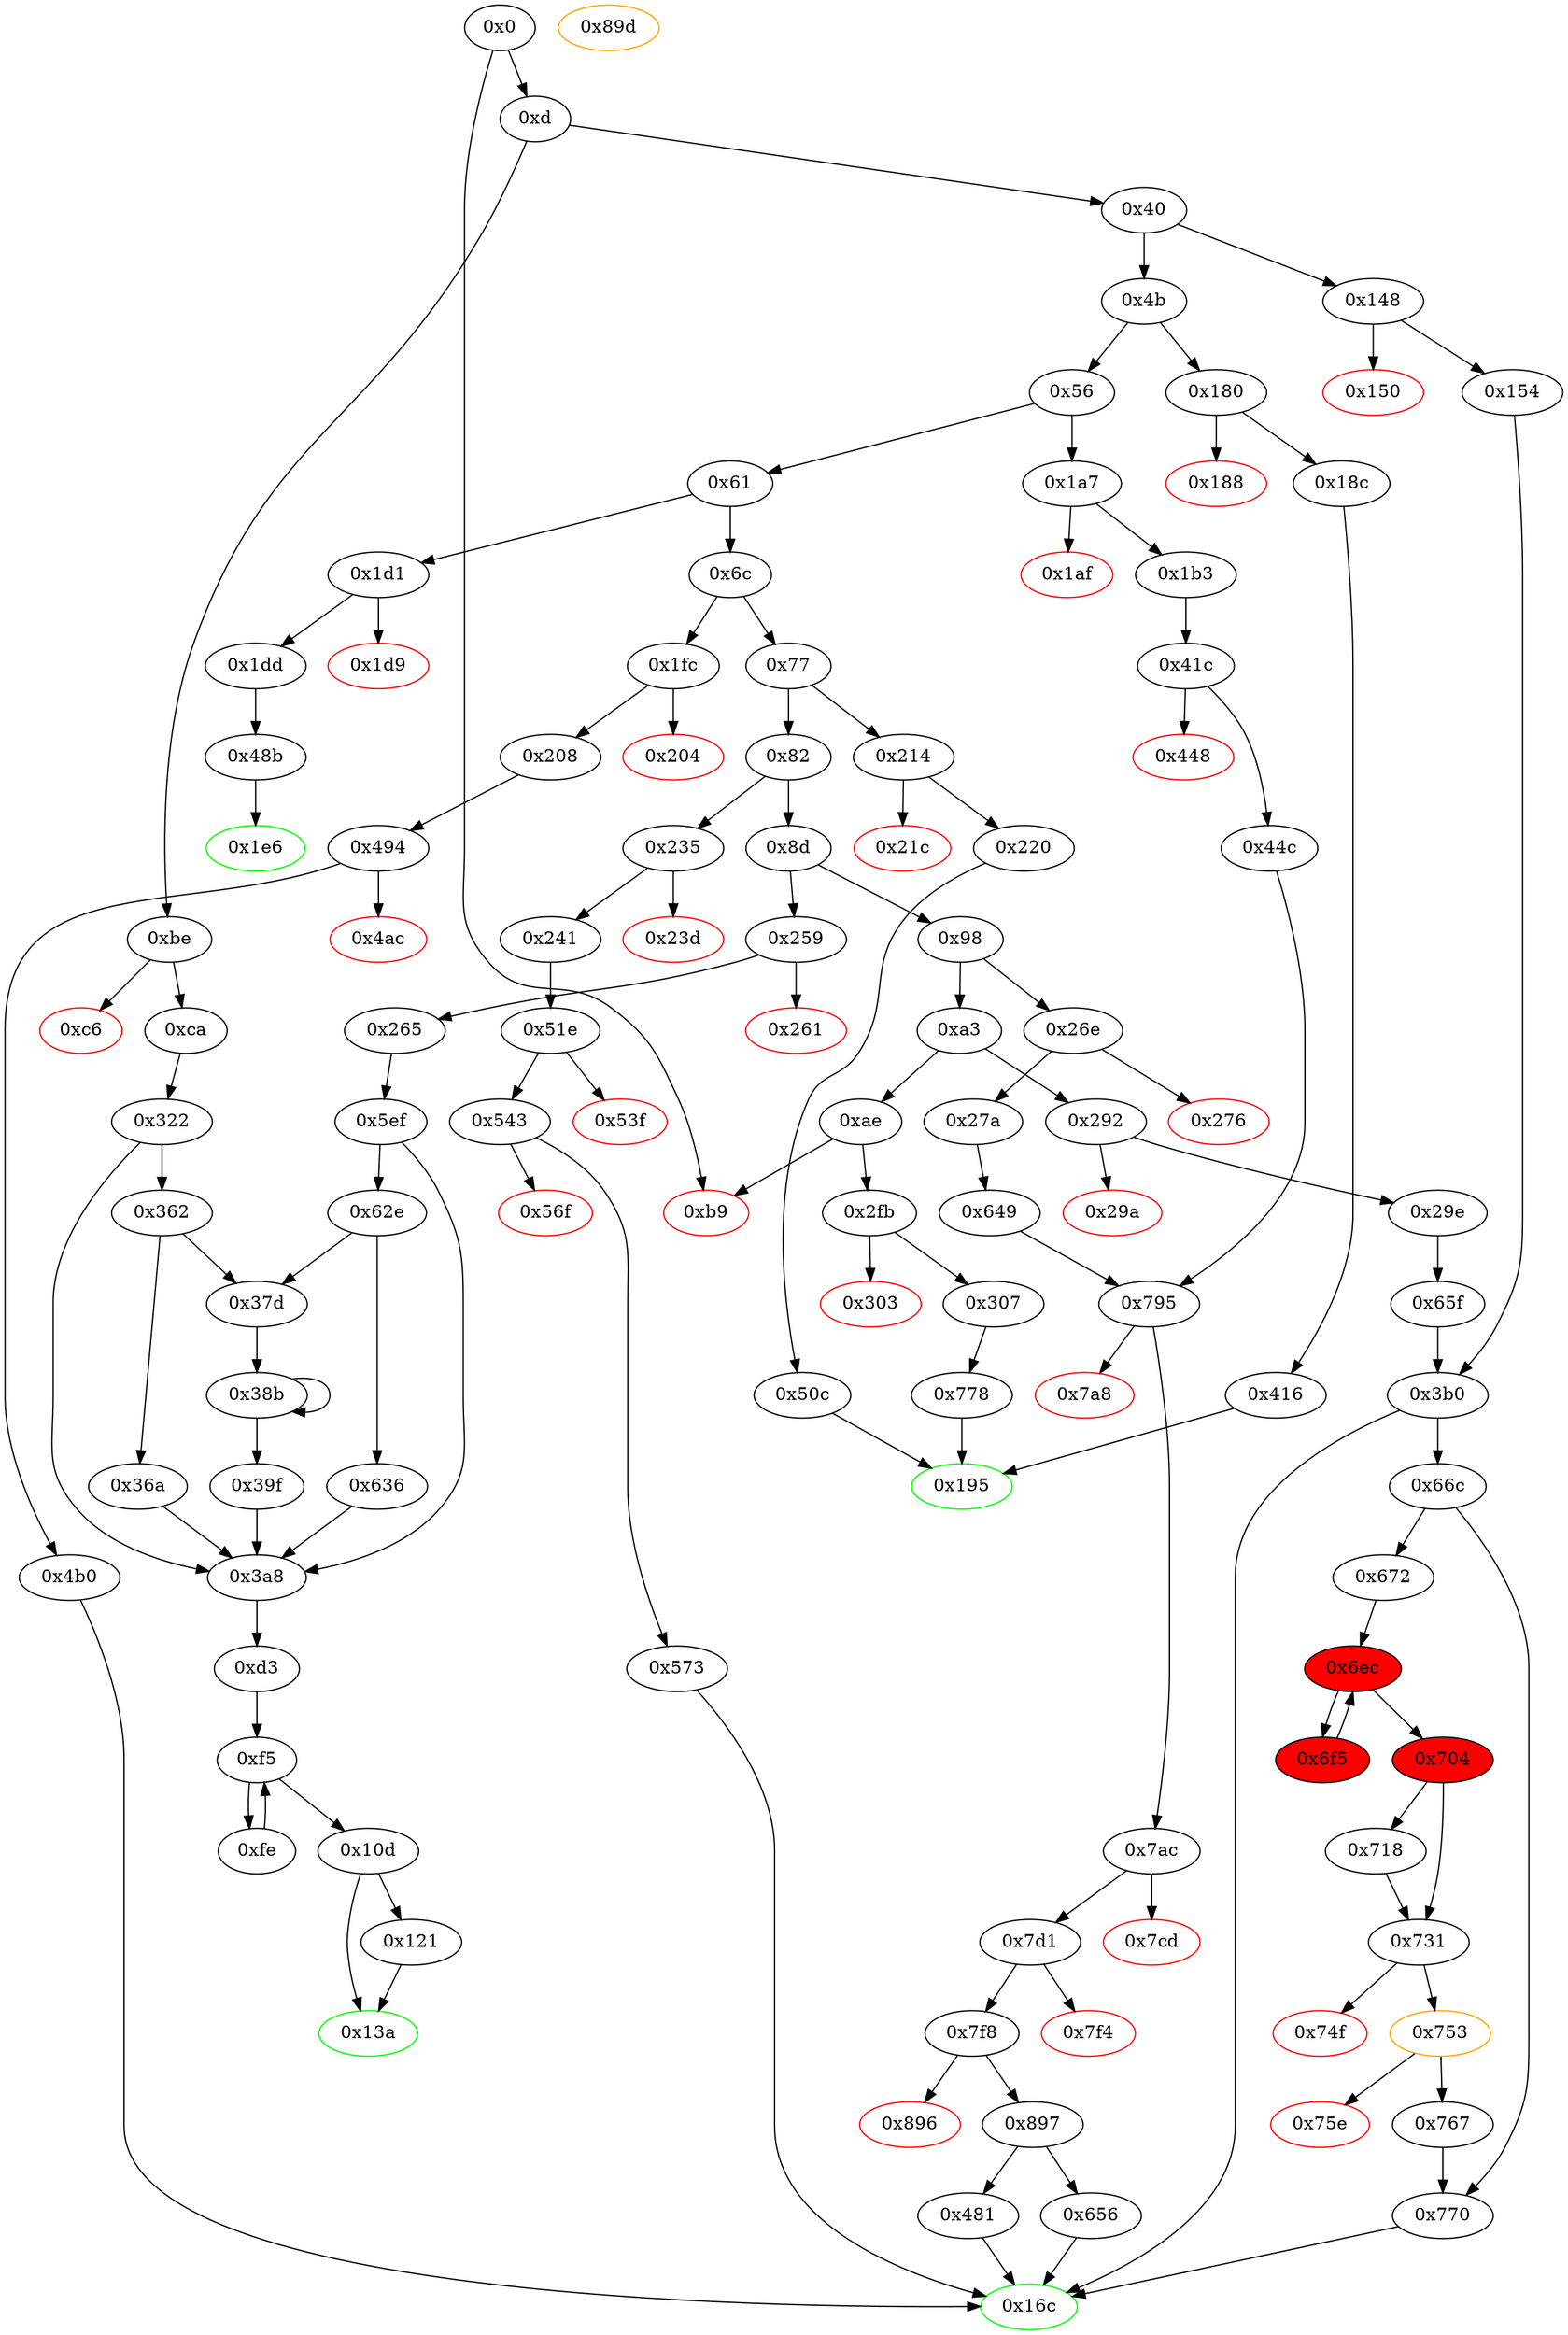 digraph "" {
"0x40" [fillcolor=white, id="0x40", style=filled, tooltip="Block 0x40\n[0x40:0x4a]\n---\nPredecessors: [0xd]\nSuccessors: [0x4b, 0x148]\n---\n0x40 DUP1\n0x41 PUSH4 0x95ea7b3\n0x46 EQ\n0x47 PUSH2 0x148\n0x4a JUMPI\n---\n0x41: V15 = 0x95ea7b3\n0x46: V16 = EQ 0x95ea7b3 V11\n0x47: V17 = 0x148\n0x4a: JUMPI 0x148 V16\n---\nEntry stack: [V11]\nStack pops: 1\nStack additions: [S0]\nExit stack: [V11]\n\nDef sites:\nV11: {0xd.0x34}\n"];
"0x61" [fillcolor=white, id="0x61", style=filled, tooltip="Block 0x61\n[0x61:0x6b]\n---\nPredecessors: [0x56]\nSuccessors: [0x6c, 0x1d1]\n---\n0x61 DUP1\n0x62 PUSH4 0x313ce567\n0x67 EQ\n0x68 PUSH2 0x1d1\n0x6b JUMPI\n---\n0x62: V24 = 0x313ce567\n0x67: V25 = EQ 0x313ce567 V11\n0x68: V26 = 0x1d1\n0x6b: JUMPI 0x1d1 V25\n---\nEntry stack: [V11]\nStack pops: 1\nStack additions: [S0]\nExit stack: [V11]\n\nDef sites:\nV11: {0xd.0x34}\n"];
"0x481" [fillcolor=white, id="0x481", style=filled, tooltip="Block 0x481\n[0x481:0x48a]\n---\nPredecessors: [0x897]\nSuccessors: [0x16c]\n---\n0x481 JUMPDEST\n0x482 POP\n0x483 PUSH1 0x1\n0x485 SWAP4\n0x486 SWAP3\n0x487 POP\n0x488 POP\n0x489 POP\n0x48a JUMP\n---\n0x481: JUMPDEST \n0x483: V379 = 0x1\n0x48a: JUMP S4\n---\nEntry stack: [V11, S4, S3, S2, S1, 0x0]\nStack pops: 5\nStack additions: [0x1]\nExit stack: [V11, 0x1]\n\nDef sites:\nV11: {0xd.0x34}\nS4: {0x1b3.0x1b5, 0xd.0x34}\nS3: {0x1b3.0x1c4, 0x27a.0x27c}\nS2: {0x1b3.0x1c9, 0x27a.0x28a}\nS1: {0x1b3.0x1cc, 0x27a.0x28d}\n0x0: {0x649.0x64a, 0x41c.0x427}\n"];
"0x307" [fillcolor=white, id="0x307", style=filled, tooltip="Block 0x307\n[0x307:0x321]\n---\nPredecessors: [0x2fb]\nSuccessors: [0x778]\n---\n0x307 JUMPDEST\n0x308 POP\n0x309 PUSH2 0x195\n0x30c PUSH1 0x1\n0x30e PUSH1 0xa0\n0x310 PUSH1 0x2\n0x312 EXP\n0x313 SUB\n0x314 PUSH1 0x4\n0x316 CALLDATALOAD\n0x317 DUP2\n0x318 AND\n0x319 SWAP1\n0x31a PUSH1 0x24\n0x31c CALLDATALOAD\n0x31d AND\n0x31e PUSH2 0x778\n0x321 JUMP\n---\n0x307: JUMPDEST \n0x309: V259 = 0x195\n0x30c: V260 = 0x1\n0x30e: V261 = 0xa0\n0x310: V262 = 0x2\n0x312: V263 = EXP 0x2 0xa0\n0x313: V264 = SUB 0x10000000000000000000000000000000000000000 0x1\n0x314: V265 = 0x4\n0x316: V266 = CALLDATALOAD 0x4\n0x318: V267 = AND 0xffffffffffffffffffffffffffffffffffffffff V266\n0x31a: V268 = 0x24\n0x31c: V269 = CALLDATALOAD 0x24\n0x31d: V270 = AND V269 0xffffffffffffffffffffffffffffffffffffffff\n0x31e: V271 = 0x778\n0x321: JUMP 0x778\n---\nEntry stack: [V11, V255]\nStack pops: 1\nStack additions: [0x195, V267, V270]\nExit stack: [V11, 0x195, V267, V270]\n\nDef sites:\nV11: {0xd.0x34}\nV255: {0x2fb.0x2fc}\n"];
"0x3b0" [fillcolor=white, id="0x3b0", style=filled, tooltip="Block 0x3b0\n[0x3b0:0x415]\n---\nPredecessors: [0x154, 0x65f]\nSuccessors: [0x16c, 0x66c]\n---\n0x3b0 JUMPDEST\n0x3b1 CALLER\n0x3b2 PUSH1 0x0\n0x3b4 DUP2\n0x3b5 DUP2\n0x3b6 MSTORE\n0x3b7 PUSH1 0x5\n0x3b9 PUSH1 0x20\n0x3bb SWAP1\n0x3bc DUP2\n0x3bd MSTORE\n0x3be PUSH1 0x40\n0x3c0 DUP1\n0x3c1 DUP4\n0x3c2 SHA3\n0x3c3 PUSH1 0x1\n0x3c5 PUSH1 0xa0\n0x3c7 PUSH1 0x2\n0x3c9 EXP\n0x3ca SUB\n0x3cb DUP8\n0x3cc AND\n0x3cd DUP1\n0x3ce DUP6\n0x3cf MSTORE\n0x3d0 SWAP1\n0x3d1 DUP4\n0x3d2 MSTORE\n0x3d3 DUP2\n0x3d4 DUP5\n0x3d5 SHA3\n0x3d6 DUP7\n0x3d7 SWAP1\n0x3d8 SSTORE\n0x3d9 DUP2\n0x3da MLOAD\n0x3db DUP7\n0x3dc DUP2\n0x3dd MSTORE\n0x3de SWAP2\n0x3df MLOAD\n0x3e0 SWAP4\n0x3e1 SWAP5\n0x3e2 SWAP1\n0x3e3 SWAP4\n0x3e4 SWAP1\n0x3e5 SWAP3\n0x3e6 PUSH32 0x8c5be1e5ebec7d5bd14f71427d1e84f3dd0314c0f7b2291e5b200ac8c7c3b925\n0x407 SWAP3\n0x408 DUP3\n0x409 SWAP1\n0x40a SUB\n0x40b ADD\n0x40c SWAP1\n0x40d LOG3\n0x40e POP\n0x40f PUSH1 0x1\n0x411 SWAP3\n0x412 SWAP2\n0x413 POP\n0x414 POP\n0x415 JUMP\n---\n0x3b0: JUMPDEST \n0x3b1: V323 = CALLER\n0x3b2: V324 = 0x0\n0x3b6: M[0x0] = V323\n0x3b7: V325 = 0x5\n0x3b9: V326 = 0x20\n0x3bd: M[0x20] = 0x5\n0x3be: V327 = 0x40\n0x3c2: V328 = SHA3 0x0 0x40\n0x3c3: V329 = 0x1\n0x3c5: V330 = 0xa0\n0x3c7: V331 = 0x2\n0x3c9: V332 = EXP 0x2 0xa0\n0x3ca: V333 = SUB 0x10000000000000000000000000000000000000000 0x1\n0x3cc: V334 = AND S1 0xffffffffffffffffffffffffffffffffffffffff\n0x3cf: M[0x0] = V334\n0x3d2: M[0x20] = V328\n0x3d5: V335 = SHA3 0x0 0x40\n0x3d8: S[V335] = S0\n0x3da: V336 = M[0x40]\n0x3dd: M[V336] = S0\n0x3df: V337 = M[0x40]\n0x3e6: V338 = 0x8c5be1e5ebec7d5bd14f71427d1e84f3dd0314c0f7b2291e5b200ac8c7c3b925\n0x40a: V339 = SUB V336 V337\n0x40b: V340 = ADD V339 0x20\n0x40d: LOG V337 V340 0x8c5be1e5ebec7d5bd14f71427d1e84f3dd0314c0f7b2291e5b200ac8c7c3b925 V323 V334\n0x40f: V341 = 0x1\n0x415: JUMP {0x16c, 0x66c}\n---\nEntry stack: [V11, 0x16c, V247, V249, V227, 0x0, S3, {0x16c, 0x66c}, S1, S0]\nStack pops: 3\nStack additions: [0x1]\nExit stack: [V11, 0x16c, V247, V249, V227, 0x0, S3, 0x1]\n\nDef sites:\nV11: {0xd.0x34}\n0x16c: {0x29e.0x2c2}\nV247: {0x29e.0x2d0}\nV249: {0x29e.0x2d5}\nV227: {0x29e.0x2a3}\n0x0: {0x65f.0x660}\nS3: {0xd.0x34, 0x29e.0x2d0}\n{0x16c, 0x66c}: {0x154.0x156, 0x65f.0x663}\nS1: {0x154.0x164, 0x29e.0x2d0}\nS0: {0x154.0x167, 0x29e.0x2d5}\n"];
"0x276" [color=red, fillcolor=white, id="0x276", style=filled, tooltip="Block 0x276\n[0x276:0x279]\n---\nPredecessors: [0x26e]\nSuccessors: []\n---\n0x276 PUSH1 0x0\n0x278 DUP1\n0x279 REVERT\n---\n0x276: V209 = 0x0\n0x279: REVERT 0x0 0x0\n---\nEntry stack: [V11, V206]\nStack pops: 0\nStack additions: []\nExit stack: [V11, V206]\n\nDef sites:\nV11: {0xd.0x34}\nV206: {0x26e.0x26f}\n"];
"0x195" [color=green, fillcolor=white, id="0x195", style=filled, tooltip="Block 0x195\n[0x195:0x1a6]\n---\nPredecessors: [0x416, 0x50c, 0x778]\nSuccessors: []\n---\n0x195 JUMPDEST\n0x196 PUSH1 0x40\n0x198 DUP1\n0x199 MLOAD\n0x19a SWAP2\n0x19b DUP3\n0x19c MSTORE\n0x19d MLOAD\n0x19e SWAP1\n0x19f DUP2\n0x1a0 SWAP1\n0x1a1 SUB\n0x1a2 PUSH1 0x20\n0x1a4 ADD\n0x1a5 SWAP1\n0x1a6 RETURN\n---\n0x195: JUMPDEST \n0x196: V123 = 0x40\n0x199: V124 = M[0x40]\n0x19c: M[V124] = S0\n0x19d: V125 = M[0x40]\n0x1a1: V126 = SUB V124 V125\n0x1a2: V127 = 0x20\n0x1a4: V128 = ADD 0x20 V126\n0x1a6: RETURN V125 V128\n---\nEntry stack: [V11, 0x195, S0]\nStack pops: 1\nStack additions: []\nExit stack: [V11, 0x195]\n\nDef sites:\nV11: {0xd.0x34}\n0x195: {0x220.0x222, 0x18c.0x18e, 0x307.0x309}\nS0: {0x778.0x792, 0x50c.0x51b, 0x416.0x419}\n"];
"0xca" [fillcolor=white, id="0xca", style=filled, tooltip="Block 0xca\n[0xca:0xd2]\n---\nPredecessors: [0xbe]\nSuccessors: [0x322]\n---\n0xca JUMPDEST\n0xcb POP\n0xcc PUSH2 0xd3\n0xcf PUSH2 0x322\n0xd2 JUMP\n---\n0xca: JUMPDEST \n0xcc: V53 = 0xd3\n0xcf: V54 = 0x322\n0xd2: JUMP 0x322\n---\nEntry stack: [V11, V49]\nStack pops: 1\nStack additions: [0xd3]\nExit stack: [V11, 0xd3]\n\nDef sites:\nV11: {0xd.0x34}\nV49: {0xbe.0xbf}\n"];
"0x56" [fillcolor=white, id="0x56", style=filled, tooltip="Block 0x56\n[0x56:0x60]\n---\nPredecessors: [0x4b]\nSuccessors: [0x61, 0x1a7]\n---\n0x56 DUP1\n0x57 PUSH4 0x23b872dd\n0x5c EQ\n0x5d PUSH2 0x1a7\n0x60 JUMPI\n---\n0x57: V21 = 0x23b872dd\n0x5c: V22 = EQ 0x23b872dd V11\n0x5d: V23 = 0x1a7\n0x60: JUMPI 0x1a7 V22\n---\nEntry stack: [V11]\nStack pops: 1\nStack additions: [S0]\nExit stack: [V11]\n\nDef sites:\nV11: {0xd.0x34}\n"];
"0x4b" [fillcolor=white, id="0x4b", style=filled, tooltip="Block 0x4b\n[0x4b:0x55]\n---\nPredecessors: [0x40]\nSuccessors: [0x56, 0x180]\n---\n0x4b DUP1\n0x4c PUSH4 0x18160ddd\n0x51 EQ\n0x52 PUSH2 0x180\n0x55 JUMPI\n---\n0x4c: V18 = 0x18160ddd\n0x51: V19 = EQ 0x18160ddd V11\n0x52: V20 = 0x180\n0x55: JUMPI 0x180 V19\n---\nEntry stack: [V11]\nStack pops: 1\nStack additions: [S0]\nExit stack: [V11]\n\nDef sites:\nV11: {0xd.0x34}\n"];
"0x89d" [color=orange, fillcolor=white, id="0x89d", style=filled, tooltip="Block 0x89d\n[0x89d:0x8d6]\n---\nPredecessors: []\nSuccessors: []\n---\n0x89d STOP\n0x89e LOG1\n0x89f PUSH6 0x627a7a723058\n0x8a6 SHA3\n0x8a7 DIV\n0x8a8 MISSING 0xc6\n0x8a9 CALLCODE\n0x8aa SWAP4\n0x8ab MISSING 0x22\n0x8ac MISSING 0x4a\n0x8ad MISSING 0xb2\n0x8ae MISSING 0x1f\n0x8af MISSING 0xa7\n0x8b0 MISSING 0xbc\n0x8b1 PUSH14 0xac445b813468e2a918bcb069ab88\n0x8c0 PUSH22 0x8a1c42c7bbc0029\n---\n0x89d: STOP \n0x89e: LOG S0 S1 S2\n0x89f: V693 = 0x627a7a723058\n0x8a6: V694 = SHA3 0x627a7a723058 S3\n0x8a7: V695 = DIV V694 S4\n0x8a8: MISSING 0xc6\n0x8a9: V696 = CALLCODE S0 S1 S2 S3 S4 S5 S6\n0x8ab: MISSING 0x22\n0x8ac: MISSING 0x4a\n0x8ad: MISSING 0xb2\n0x8ae: MISSING 0x1f\n0x8af: MISSING 0xa7\n0x8b0: MISSING 0xbc\n0x8b1: V697 = 0xac445b813468e2a918bcb069ab88\n0x8c0: V698 = 0x8a1c42c7bbc0029\n---\nEntry stack: []\nStack pops: 0\nStack additions: [V695, S10, S7, S8, S9, V696, 0x8a1c42c7bbc0029, 0xac445b813468e2a918bcb069ab88]\nExit stack: []\n\nDef sites:\n"];
"0x74f" [color=red, fillcolor=white, id="0x74f", style=filled, tooltip="Block 0x74f\n[0x74f:0x752]\n---\nPredecessors: [0x731]\nSuccessors: []\n---\n0x74f PUSH1 0x0\n0x751 DUP1\n0x752 REVERT\n---\n0x74f: V589 = 0x0\n0x752: REVERT 0x0 0x0\n---\nEntry stack: [V11, 0x16c, V247, V249, V227, 0x0, S10, V547, 0x8f4ffcb1, S7, 0x0, V582, V583, V582, 0x0, V547, V586]\nStack pops: 0\nStack additions: []\nExit stack: [V11, 0x16c, V247, V249, V227, 0x0, S10, V547, 0x8f4ffcb1, S7, 0x0, V582, V583, V582, 0x0, V547, V586]\n\nDef sites:\nV11: {0xd.0x34}\n0x16c: {0x29e.0x2c2}\nV247: {0x29e.0x2d0}\nV249: {0x29e.0x2d5}\nV227: {0x29e.0x2a3}\n0x0: {0x65f.0x660}\nS10: {0xd.0x34, 0x29e.0x2d0}\nV547: {0x672.0x6ca}\n0x8f4ffcb1: {0x672.0x6cc}\nS7: {0x718.0x72e, 0x704.0x70d}\n0x0: {0x731.0x73a}\nV582: {0x731.0x73e}\nV583: {0x731.0x741}\nV582: {0x731.0x73e}\n0x0: {0x731.0x743}\nV547: {0x672.0x6ca}\nV586: {0x731.0x748}\n"];
"0x649" [fillcolor=white, id="0x649", style=filled, tooltip="Block 0x649\n[0x649:0x655]\n---\nPredecessors: [0x27a]\nSuccessors: [0x795]\n---\n0x649 JUMPDEST\n0x64a PUSH1 0x0\n0x64c PUSH2 0x656\n0x64f CALLER\n0x650 DUP5\n0x651 DUP5\n0x652 PUSH2 0x795\n0x655 JUMP\n---\n0x649: JUMPDEST \n0x64a: V514 = 0x0\n0x64c: V515 = 0x656\n0x64f: V516 = CALLER\n0x652: V517 = 0x795\n0x655: JUMP 0x795\n---\nEntry stack: [V11, 0x16c, V218, V220]\nStack pops: 2\nStack additions: [S1, S0, 0x0, 0x656, V516, S1, S0]\nExit stack: [V11, 0x16c, V218, V220, 0x0, 0x656, V516, V218, V220]\n\nDef sites:\nV11: {0xd.0x34}\n0x16c: {0x27a.0x27c}\nV218: {0x27a.0x28a}\nV220: {0x27a.0x28d}\n"];
"0x7cd" [color=red, fillcolor=white, id="0x7cd", style=filled, tooltip="Block 0x7cd\n[0x7cd:0x7d0]\n---\nPredecessors: [0x7ac]\nSuccessors: []\n---\n0x7cd PUSH1 0x0\n0x7cf DUP1\n0x7d0 REVERT\n---\n0x7cd: V633 = 0x0\n0x7d0: REVERT 0x0 0x0\n---\nEntry stack: [V11, S9, S8, S7, S6, 0x0, {0x481, 0x656}, S3, S2, S1, 0x0]\nStack pops: 0\nStack additions: []\nExit stack: [V11, S9, S8, S7, S6, 0x0, {0x481, 0x656}, S3, S2, S1, 0x0]\n\nDef sites:\nV11: {0xd.0x34}\nS9: {0x1b3.0x1b5, 0xd.0x34}\nS8: {0x1b3.0x1c4, 0x27a.0x27c}\nS7: {0x1b3.0x1c9, 0x27a.0x28a}\nS6: {0x1b3.0x1cc, 0x27a.0x28d}\n0x0: {0x649.0x64a, 0x41c.0x427}\n{0x481, 0x656}: {0x649.0x64c, 0x44c.0x477}\nS3: {0x649.0x64f, 0x1b3.0x1c4}\nS2: {0x1b3.0x1c9, 0x27a.0x28a}\nS1: {0x1b3.0x1cc, 0x27a.0x28d}\n0x0: {0x795_0x649.0x796, 0x795_0x44c.0x796}\n"];
"0x150" [color=red, fillcolor=white, id="0x150", style=filled, tooltip="Block 0x150\n[0x150:0x153]\n---\nPredecessors: [0x148]\nSuccessors: []\n---\n0x150 PUSH1 0x0\n0x152 DUP1\n0x153 REVERT\n---\n0x150: V96 = 0x0\n0x153: REVERT 0x0 0x0\n---\nEntry stack: [V11, V93]\nStack pops: 0\nStack additions: []\nExit stack: [V11, V93]\n\nDef sites:\nV11: {0xd.0x34}\nV93: {0x148.0x149}\n"];
"0x39f" [fillcolor=white, id="0x39f", style=filled, tooltip="Block 0x39f\n[0x39f:0x3a7]\n---\nPredecessors: [0x38b]\nSuccessors: [0x3a8]\n---\n0x39f DUP3\n0x3a0 SWAP1\n0x3a1 SUB\n0x3a2 PUSH1 0x1f\n0x3a4 AND\n0x3a5 DUP3\n0x3a6 ADD\n0x3a7 SWAP2\n---\n0x3a1: V319 = SUB V316 V307\n0x3a2: V320 = 0x1f\n0x3a4: V321 = AND 0x1f V319\n0x3a6: V322 = ADD V307 V321\n---\nEntry stack: [V11, 0xd3, S5, {0x0, 0x1}, S3, V307, V314, V316]\nStack pops: 3\nStack additions: [V322, S1, S2]\nExit stack: [V11, 0xd3, S5, {0x0, 0x1}, S3, V322, V314, V307]\n\nDef sites:\nV11: {0xd.0x34}\n0xd3: {0xca.0xcc, 0x265.0x267}\nS5: {0x322.0x32a, 0x5ef.0x5f7}\n{0x0, 0x1}: {0x322.0x323, 0x5ef.0x5f0}\nS3: {0x322.0x342, 0x5ef.0x60e}\nV307: {0x37d.0x37f}\nV314: {0x38b.0x393}\nV316: {0x38b.0x397}\n"];
"0x50c" [fillcolor=white, id="0x50c", style=filled, tooltip="Block 0x50c\n[0x50c:0x51d]\n---\nPredecessors: [0x220]\nSuccessors: [0x195]\n---\n0x50c JUMPDEST\n0x50d PUSH1 0x4\n0x50f PUSH1 0x20\n0x511 MSTORE\n0x512 PUSH1 0x0\n0x514 SWAP1\n0x515 DUP2\n0x516 MSTORE\n0x517 PUSH1 0x40\n0x519 SWAP1\n0x51a SHA3\n0x51b SLOAD\n0x51c DUP2\n0x51d JUMP\n---\n0x50c: JUMPDEST \n0x50d: V412 = 0x4\n0x50f: V413 = 0x20\n0x511: M[0x20] = 0x4\n0x512: V414 = 0x0\n0x516: M[0x0] = V182\n0x517: V415 = 0x40\n0x51a: V416 = SHA3 0x0 0x40\n0x51b: V417 = S[V416]\n0x51d: JUMP 0x195\n---\nEntry stack: [V11, 0x195, V182]\nStack pops: 2\nStack additions: [S1, V417]\nExit stack: [V11, 0x195, V417]\n\nDef sites:\nV11: {0xd.0x34}\n0x195: {0x220.0x222}\nV182: {0x220.0x230}\n"];
"0x62e" [fillcolor=white, id="0x62e", style=filled, tooltip="Block 0x62e\n[0x62e:0x635]\n---\nPredecessors: [0x5ef]\nSuccessors: [0x37d, 0x636]\n---\n0x62e DUP1\n0x62f PUSH1 0x1f\n0x631 LT\n0x632 PUSH2 0x37d\n0x635 JUMPI\n---\n0x62f: V504 = 0x1f\n0x631: V505 = LT 0x1f V494\n0x632: V506 = 0x37d\n0x635: JUMPI 0x37d V505\n---\nEntry stack: [V11, 0xd3, V483, 0x1, V494, V501, 0x1, V494]\nStack pops: 1\nStack additions: [S0]\nExit stack: [V11, 0xd3, V483, 0x1, V494, V501, 0x1, V494]\n\nDef sites:\nV11: {0xd.0x34}\n0xd3: {0x265.0x267}\nV483: {0x5ef.0x5f7}\n0x1: {0x5ef.0x5f0}\nV494: {0x5ef.0x60e}\nV501: {0x5ef.0x625}\n0x1: {0x5ef.0x5f0}\nV494: {0x5ef.0x60e}\n"];
"0x41c" [fillcolor=white, id="0x41c", style=filled, tooltip="Block 0x41c\n[0x41c:0x447]\n---\nPredecessors: [0x1b3]\nSuccessors: [0x448, 0x44c]\n---\n0x41c JUMPDEST\n0x41d PUSH1 0x1\n0x41f PUSH1 0xa0\n0x421 PUSH1 0x2\n0x423 EXP\n0x424 SUB\n0x425 DUP4\n0x426 AND\n0x427 PUSH1 0x0\n0x429 SWAP1\n0x42a DUP2\n0x42b MSTORE\n0x42c PUSH1 0x5\n0x42e PUSH1 0x20\n0x430 SWAP1\n0x431 DUP2\n0x432 MSTORE\n0x433 PUSH1 0x40\n0x435 DUP1\n0x436 DUP4\n0x437 SHA3\n0x438 CALLER\n0x439 DUP5\n0x43a MSTORE\n0x43b SWAP1\n0x43c SWAP2\n0x43d MSTORE\n0x43e DUP2\n0x43f SHA3\n0x440 SLOAD\n0x441 DUP3\n0x442 GT\n0x443 ISZERO\n0x444 PUSH2 0x44c\n0x447 JUMPI\n---\n0x41c: JUMPDEST \n0x41d: V344 = 0x1\n0x41f: V345 = 0xa0\n0x421: V346 = 0x2\n0x423: V347 = EXP 0x2 0xa0\n0x424: V348 = SUB 0x10000000000000000000000000000000000000000 0x1\n0x426: V349 = AND V141 0xffffffffffffffffffffffffffffffffffffffff\n0x427: V350 = 0x0\n0x42b: M[0x0] = V349\n0x42c: V351 = 0x5\n0x42e: V352 = 0x20\n0x432: M[0x20] = 0x5\n0x433: V353 = 0x40\n0x437: V354 = SHA3 0x0 0x40\n0x438: V355 = CALLER\n0x43a: M[0x0] = V355\n0x43d: M[0x20] = V354\n0x43f: V356 = SHA3 0x0 0x40\n0x440: V357 = S[V356]\n0x442: V358 = GT V146 V357\n0x443: V359 = ISZERO V358\n0x444: V360 = 0x44c\n0x447: JUMPI 0x44c V359\n---\nEntry stack: [V11, 0x16c, V141, V144, V146]\nStack pops: 3\nStack additions: [S2, S1, S0, 0x0]\nExit stack: [V11, 0x16c, V141, V144, V146, 0x0]\n\nDef sites:\nV11: {0xd.0x34}\n0x16c: {0x1b3.0x1b5}\nV141: {0x1b3.0x1c4}\nV144: {0x1b3.0x1c9}\nV146: {0x1b3.0x1cc}\n"];
"0x154" [fillcolor=white, id="0x154", style=filled, tooltip="Block 0x154\n[0x154:0x16b]\n---\nPredecessors: [0x148]\nSuccessors: [0x3b0]\n---\n0x154 JUMPDEST\n0x155 POP\n0x156 PUSH2 0x16c\n0x159 PUSH1 0x1\n0x15b PUSH1 0xa0\n0x15d PUSH1 0x2\n0x15f EXP\n0x160 SUB\n0x161 PUSH1 0x4\n0x163 CALLDATALOAD\n0x164 AND\n0x165 PUSH1 0x24\n0x167 CALLDATALOAD\n0x168 PUSH2 0x3b0\n0x16b JUMP\n---\n0x154: JUMPDEST \n0x156: V97 = 0x16c\n0x159: V98 = 0x1\n0x15b: V99 = 0xa0\n0x15d: V100 = 0x2\n0x15f: V101 = EXP 0x2 0xa0\n0x160: V102 = SUB 0x10000000000000000000000000000000000000000 0x1\n0x161: V103 = 0x4\n0x163: V104 = CALLDATALOAD 0x4\n0x164: V105 = AND V104 0xffffffffffffffffffffffffffffffffffffffff\n0x165: V106 = 0x24\n0x167: V107 = CALLDATALOAD 0x24\n0x168: V108 = 0x3b0\n0x16b: JUMP 0x3b0\n---\nEntry stack: [V11, V93]\nStack pops: 1\nStack additions: [0x16c, V105, V107]\nExit stack: [V11, 0x16c, V105, V107]\n\nDef sites:\nV11: {0xd.0x34}\nV93: {0x148.0x149}\n"];
"0x44c" [fillcolor=white, id="0x44c", style=filled, tooltip="Block 0x44c\n[0x44c:0x480]\n---\nPredecessors: [0x41c]\nSuccessors: [0x795]\n---\n0x44c JUMPDEST\n0x44d PUSH1 0x1\n0x44f PUSH1 0xa0\n0x451 PUSH1 0x2\n0x453 EXP\n0x454 SUB\n0x455 DUP5\n0x456 AND\n0x457 PUSH1 0x0\n0x459 SWAP1\n0x45a DUP2\n0x45b MSTORE\n0x45c PUSH1 0x5\n0x45e PUSH1 0x20\n0x460 SWAP1\n0x461 DUP2\n0x462 MSTORE\n0x463 PUSH1 0x40\n0x465 DUP1\n0x466 DUP4\n0x467 SHA3\n0x468 CALLER\n0x469 DUP5\n0x46a MSTORE\n0x46b SWAP1\n0x46c SWAP2\n0x46d MSTORE\n0x46e SWAP1\n0x46f SHA3\n0x470 DUP1\n0x471 SLOAD\n0x472 DUP4\n0x473 SWAP1\n0x474 SUB\n0x475 SWAP1\n0x476 SSTORE\n0x477 PUSH2 0x481\n0x47a DUP5\n0x47b DUP5\n0x47c DUP5\n0x47d PUSH2 0x795\n0x480 JUMP\n---\n0x44c: JUMPDEST \n0x44d: V362 = 0x1\n0x44f: V363 = 0xa0\n0x451: V364 = 0x2\n0x453: V365 = EXP 0x2 0xa0\n0x454: V366 = SUB 0x10000000000000000000000000000000000000000 0x1\n0x456: V367 = AND V141 0xffffffffffffffffffffffffffffffffffffffff\n0x457: V368 = 0x0\n0x45b: M[0x0] = V367\n0x45c: V369 = 0x5\n0x45e: V370 = 0x20\n0x462: M[0x20] = 0x5\n0x463: V371 = 0x40\n0x467: V372 = SHA3 0x0 0x40\n0x468: V373 = CALLER\n0x46a: M[0x0] = V373\n0x46d: M[0x20] = V372\n0x46f: V374 = SHA3 0x0 0x40\n0x471: V375 = S[V374]\n0x474: V376 = SUB V375 V146\n0x476: S[V374] = V376\n0x477: V377 = 0x481\n0x47d: V378 = 0x795\n0x480: JUMP 0x795\n---\nEntry stack: [V11, 0x16c, V141, V144, V146, 0x0]\nStack pops: 4\nStack additions: [S3, S2, S1, S0, 0x481, S3, S2, S1]\nExit stack: [V11, 0x16c, V141, V144, V146, 0x0, 0x481, V141, V144, V146]\n\nDef sites:\nV11: {0xd.0x34}\n0x16c: {0x1b3.0x1b5}\nV141: {0x1b3.0x1c4}\nV144: {0x1b3.0x1c9}\nV146: {0x1b3.0x1cc}\n0x0: {0x41c.0x427}\n"];
"0x53f" [color=red, fillcolor=white, id="0x53f", style=filled, tooltip="Block 0x53f\n[0x53f:0x542]\n---\nPredecessors: [0x51e]\nSuccessors: []\n---\n0x53f PUSH1 0x0\n0x541 DUP1\n0x542 REVERT\n---\n0x53f: V433 = 0x0\n0x542: REVERT 0x0 0x0\n---\nEntry stack: [V11, 0x16c, V196, V198, 0x0]\nStack pops: 0\nStack additions: []\nExit stack: [V11, 0x16c, V196, V198, 0x0]\n\nDef sites:\nV11: {0xd.0x34}\n0x16c: {0x241.0x243}\nV196: {0x241.0x251}\nV198: {0x241.0x254}\n0x0: {0x51e.0x529}\n"];
"0x4b0" [fillcolor=white, id="0x4b0", style=filled, tooltip="Block 0x4b0\n[0x4b0:0x50b]\n---\nPredecessors: [0x494]\nSuccessors: [0x16c]\n---\n0x4b0 JUMPDEST\n0x4b1 CALLER\n0x4b2 PUSH1 0x0\n0x4b4 DUP2\n0x4b5 DUP2\n0x4b6 MSTORE\n0x4b7 PUSH1 0x4\n0x4b9 PUSH1 0x20\n0x4bb SWAP1\n0x4bc DUP2\n0x4bd MSTORE\n0x4be PUSH1 0x40\n0x4c0 SWAP2\n0x4c1 DUP3\n0x4c2 SWAP1\n0x4c3 SHA3\n0x4c4 DUP1\n0x4c5 SLOAD\n0x4c6 DUP7\n0x4c7 SWAP1\n0x4c8 SUB\n0x4c9 SWAP1\n0x4ca SSTORE\n0x4cb PUSH1 0x3\n0x4cd DUP1\n0x4ce SLOAD\n0x4cf DUP7\n0x4d0 SWAP1\n0x4d1 SUB\n0x4d2 SWAP1\n0x4d3 SSTORE\n0x4d4 DUP2\n0x4d5 MLOAD\n0x4d6 DUP6\n0x4d7 DUP2\n0x4d8 MSTORE\n0x4d9 SWAP2\n0x4da MLOAD\n0x4db PUSH32 0xcc16f5dbb4873280815c1ee09dbd06736cffcc184412cf7a71a0fdb75d397ca5\n0x4fc SWAP3\n0x4fd DUP2\n0x4fe SWAP1\n0x4ff SUB\n0x500 SWAP1\n0x501 SWAP2\n0x502 ADD\n0x503 SWAP1\n0x504 LOG2\n0x505 POP\n0x506 PUSH1 0x1\n0x508 SWAP2\n0x509 SWAP1\n0x50a POP\n0x50b JUMP\n---\n0x4b0: JUMPDEST \n0x4b1: V395 = CALLER\n0x4b2: V396 = 0x0\n0x4b6: M[0x0] = V395\n0x4b7: V397 = 0x4\n0x4b9: V398 = 0x20\n0x4bd: M[0x20] = 0x4\n0x4be: V399 = 0x40\n0x4c3: V400 = SHA3 0x0 0x40\n0x4c5: V401 = S[V400]\n0x4c8: V402 = SUB V401 V168\n0x4ca: S[V400] = V402\n0x4cb: V403 = 0x3\n0x4ce: V404 = S[0x3]\n0x4d1: V405 = SUB V404 V168\n0x4d3: S[0x3] = V405\n0x4d5: V406 = M[0x40]\n0x4d8: M[V406] = V168\n0x4da: V407 = M[0x40]\n0x4db: V408 = 0xcc16f5dbb4873280815c1ee09dbd06736cffcc184412cf7a71a0fdb75d397ca5\n0x4ff: V409 = SUB V406 V407\n0x502: V410 = ADD 0x20 V409\n0x504: LOG V407 V410 0xcc16f5dbb4873280815c1ee09dbd06736cffcc184412cf7a71a0fdb75d397ca5 V395\n0x506: V411 = 0x1\n0x50b: JUMP 0x16c\n---\nEntry stack: [V11, 0x16c, V168, 0x0]\nStack pops: 3\nStack additions: [0x1]\nExit stack: [V11, 0x1]\n\nDef sites:\nV11: {0xd.0x34}\n0x16c: {0x208.0x20a}\nV168: {0x208.0x20f}\n0x0: {0x494.0x496}\n"];
"0x121" [fillcolor=white, id="0x121", style=filled, tooltip="Block 0x121\n[0x121:0x139]\n---\nPredecessors: [0x10d]\nSuccessors: [0x13a]\n---\n0x121 DUP1\n0x122 DUP3\n0x123 SUB\n0x124 DUP1\n0x125 MLOAD\n0x126 PUSH1 0x1\n0x128 DUP4\n0x129 PUSH1 0x20\n0x12b SUB\n0x12c PUSH2 0x100\n0x12f EXP\n0x130 SUB\n0x131 NOT\n0x132 AND\n0x133 DUP2\n0x134 MSTORE\n0x135 PUSH1 0x20\n0x137 ADD\n0x138 SWAP2\n0x139 POP\n---\n0x123: V78 = SUB V73 V75\n0x125: V79 = M[V78]\n0x126: V80 = 0x1\n0x129: V81 = 0x20\n0x12b: V82 = SUB 0x20 V75\n0x12c: V83 = 0x100\n0x12f: V84 = EXP 0x100 V82\n0x130: V85 = SUB V84 0x1\n0x131: V86 = NOT V85\n0x132: V87 = AND V86 V79\n0x134: M[V78] = V87\n0x135: V88 = 0x20\n0x137: V89 = ADD 0x20 V78\n---\nEntry stack: [V11, 0xd3, S4, V56, V56, V73, V75]\nStack pops: 2\nStack additions: [V89, S0]\nExit stack: [V11, 0xd3, S4, V56, V56, V89, V75]\n\nDef sites:\nV11: {0xd.0x34}\n0xd3: {0xca.0xcc, 0x265.0x267}\nS4: {0x322.0x32a, 0x5ef.0x5f7}\nV56: {0xd3.0xd7}\nV56: {0xd3.0xd7}\nV73: {0x10d.0x116}\nV75: {0x10d.0x11a}\n"];
"0xb9" [color=red, fillcolor=white, id="0xb9", style=filled, tooltip="Block 0xb9\n[0xb9:0xbd]\n---\nPredecessors: [0x0, 0xae]\nSuccessors: []\n---\n0xb9 JUMPDEST\n0xba PUSH1 0x0\n0xbc DUP1\n0xbd REVERT\n---\n0xb9: JUMPDEST \n0xba: V48 = 0x0\n0xbd: REVERT 0x0 0x0\n---\nEntry stack: [V11]\nStack pops: 0\nStack additions: []\nExit stack: [V11]\n\nDef sites:\nV11: {0xd.0x34}\n"];
"0xc6" [color=red, fillcolor=white, id="0xc6", style=filled, tooltip="Block 0xc6\n[0xc6:0xc9]\n---\nPredecessors: [0xbe]\nSuccessors: []\n---\n0xc6 PUSH1 0x0\n0xc8 DUP1\n0xc9 REVERT\n---\n0xc6: V52 = 0x0\n0xc9: REVERT 0x0 0x0\n---\nEntry stack: [V11, V49]\nStack pops: 0\nStack additions: []\nExit stack: [V11, V49]\n\nDef sites:\nV11: {0xd.0x34}\nV49: {0xbe.0xbf}\n"];
"0x7ac" [fillcolor=white, id="0x7ac", style=filled, tooltip="Block 0x7ac\n[0x7ac:0x7cc]\n---\nPredecessors: [0x795]\nSuccessors: [0x7cd, 0x7d1]\n---\n0x7ac JUMPDEST\n0x7ad PUSH1 0x1\n0x7af PUSH1 0xa0\n0x7b1 PUSH1 0x2\n0x7b3 EXP\n0x7b4 SUB\n0x7b5 DUP5\n0x7b6 AND\n0x7b7 PUSH1 0x0\n0x7b9 SWAP1\n0x7ba DUP2\n0x7bb MSTORE\n0x7bc PUSH1 0x4\n0x7be PUSH1 0x20\n0x7c0 MSTORE\n0x7c1 PUSH1 0x40\n0x7c3 SWAP1\n0x7c4 SHA3\n0x7c5 SLOAD\n0x7c6 DUP3\n0x7c7 GT\n0x7c8 ISZERO\n0x7c9 PUSH2 0x7d1\n0x7cc JUMPI\n---\n0x7ac: JUMPDEST \n0x7ad: V618 = 0x1\n0x7af: V619 = 0xa0\n0x7b1: V620 = 0x2\n0x7b3: V621 = EXP 0x2 0xa0\n0x7b4: V622 = SUB 0x10000000000000000000000000000000000000000 0x1\n0x7b6: V623 = AND S3 0xffffffffffffffffffffffffffffffffffffffff\n0x7b7: V624 = 0x0\n0x7bb: M[0x0] = V623\n0x7bc: V625 = 0x4\n0x7be: V626 = 0x20\n0x7c0: M[0x20] = 0x4\n0x7c1: V627 = 0x40\n0x7c4: V628 = SHA3 0x0 0x40\n0x7c5: V629 = S[V628]\n0x7c7: V630 = GT S1 V629\n0x7c8: V631 = ISZERO V630\n0x7c9: V632 = 0x7d1\n0x7cc: JUMPI 0x7d1 V631\n---\nEntry stack: [V11, S9, S8, S7, S6, 0x0, {0x481, 0x656}, S3, S2, S1, 0x0]\nStack pops: 4\nStack additions: [S3, S2, S1, S0]\nExit stack: [V11, S9, S8, S7, S6, 0x0, {0x481, 0x656}, S3, S2, S1, 0x0]\n\nDef sites:\nV11: {0xd.0x34}\nS9: {0x1b3.0x1b5, 0xd.0x34}\nS8: {0x1b3.0x1c4, 0x27a.0x27c}\nS7: {0x1b3.0x1c9, 0x27a.0x28a}\nS6: {0x1b3.0x1cc, 0x27a.0x28d}\n0x0: {0x649.0x64a, 0x41c.0x427}\n{0x481, 0x656}: {0x649.0x64c, 0x44c.0x477}\nS3: {0x649.0x64f, 0x1b3.0x1c4}\nS2: {0x1b3.0x1c9, 0x27a.0x28a}\nS1: {0x1b3.0x1cc, 0x27a.0x28d}\n0x0: {0x795.0x796}\n"];
"0x416" [fillcolor=white, id="0x416", style=filled, tooltip="Block 0x416\n[0x416:0x41b]\n---\nPredecessors: [0x18c]\nSuccessors: [0x195]\n---\n0x416 JUMPDEST\n0x417 PUSH1 0x3\n0x419 SLOAD\n0x41a DUP2\n0x41b JUMP\n---\n0x416: JUMPDEST \n0x417: V342 = 0x3\n0x419: V343 = S[0x3]\n0x41b: JUMP 0x195\n---\nEntry stack: [V11, 0x195]\nStack pops: 1\nStack additions: [S0, V343]\nExit stack: [V11, 0x195, V343]\n\nDef sites:\nV11: {0xd.0x34}\n0x195: {0x18c.0x18e}\n"];
"0x29e" [fillcolor=white, id="0x29e", style=filled, tooltip="Block 0x29e\n[0x29e:0x2fa]\n---\nPredecessors: [0x292]\nSuccessors: [0x65f]\n---\n0x29e JUMPDEST\n0x29f POP\n0x2a0 PUSH1 0x40\n0x2a2 DUP1\n0x2a3 MLOAD\n0x2a4 PUSH1 0x20\n0x2a6 PUSH1 0x4\n0x2a8 PUSH1 0x44\n0x2aa CALLDATALOAD\n0x2ab DUP2\n0x2ac DUP2\n0x2ad ADD\n0x2ae CALLDATALOAD\n0x2af PUSH1 0x1f\n0x2b1 DUP2\n0x2b2 ADD\n0x2b3 DUP5\n0x2b4 SWAP1\n0x2b5 DIV\n0x2b6 DUP5\n0x2b7 MUL\n0x2b8 DUP6\n0x2b9 ADD\n0x2ba DUP5\n0x2bb ADD\n0x2bc SWAP1\n0x2bd SWAP6\n0x2be MSTORE\n0x2bf DUP5\n0x2c0 DUP5\n0x2c1 MSTORE\n0x2c2 PUSH2 0x16c\n0x2c5 SWAP5\n0x2c6 DUP3\n0x2c7 CALLDATALOAD\n0x2c8 PUSH1 0x1\n0x2ca PUSH1 0xa0\n0x2cc PUSH1 0x2\n0x2ce EXP\n0x2cf SUB\n0x2d0 AND\n0x2d1 SWAP5\n0x2d2 PUSH1 0x24\n0x2d4 DUP1\n0x2d5 CALLDATALOAD\n0x2d6 SWAP6\n0x2d7 CALLDATASIZE\n0x2d8 SWAP6\n0x2d9 SWAP5\n0x2da PUSH1 0x64\n0x2dc SWAP5\n0x2dd SWAP3\n0x2de ADD\n0x2df SWAP2\n0x2e0 SWAP1\n0x2e1 DUP2\n0x2e2 SWAP1\n0x2e3 DUP5\n0x2e4 ADD\n0x2e5 DUP4\n0x2e6 DUP3\n0x2e7 DUP1\n0x2e8 DUP3\n0x2e9 DUP5\n0x2ea CALLDATACOPY\n0x2eb POP\n0x2ec SWAP5\n0x2ed SWAP8\n0x2ee POP\n0x2ef PUSH2 0x65f\n0x2f2 SWAP7\n0x2f3 POP\n0x2f4 POP\n0x2f5 POP\n0x2f6 POP\n0x2f7 POP\n0x2f8 POP\n0x2f9 POP\n0x2fa JUMP\n---\n0x29e: JUMPDEST \n0x2a0: V226 = 0x40\n0x2a3: V227 = M[0x40]\n0x2a4: V228 = 0x20\n0x2a6: V229 = 0x4\n0x2a8: V230 = 0x44\n0x2aa: V231 = CALLDATALOAD 0x44\n0x2ad: V232 = ADD V231 0x4\n0x2ae: V233 = CALLDATALOAD V232\n0x2af: V234 = 0x1f\n0x2b2: V235 = ADD V233 0x1f\n0x2b5: V236 = DIV V235 0x20\n0x2b7: V237 = MUL 0x20 V236\n0x2b9: V238 = ADD V227 V237\n0x2bb: V239 = ADD 0x20 V238\n0x2be: M[0x40] = V239\n0x2c1: M[V227] = V233\n0x2c2: V240 = 0x16c\n0x2c7: V241 = CALLDATALOAD 0x4\n0x2c8: V242 = 0x1\n0x2ca: V243 = 0xa0\n0x2cc: V244 = 0x2\n0x2ce: V245 = EXP 0x2 0xa0\n0x2cf: V246 = SUB 0x10000000000000000000000000000000000000000 0x1\n0x2d0: V247 = AND 0xffffffffffffffffffffffffffffffffffffffff V241\n0x2d2: V248 = 0x24\n0x2d5: V249 = CALLDATALOAD 0x24\n0x2d7: V250 = CALLDATASIZE\n0x2da: V251 = 0x64\n0x2de: V252 = ADD 0x24 V231\n0x2e4: V253 = ADD V227 0x20\n0x2ea: CALLDATACOPY V253 V252 V233\n0x2ef: V254 = 0x65f\n0x2fa: JUMP 0x65f\n---\nEntry stack: [V11, V222]\nStack pops: 1\nStack additions: [0x16c, V247, V249, V227]\nExit stack: [V11, 0x16c, V247, V249, V227]\n\nDef sites:\nV11: {0xd.0x34}\nV222: {0x292.0x293}\n"];
"0x56f" [color=red, fillcolor=white, id="0x56f", style=filled, tooltip="Block 0x56f\n[0x56f:0x572]\n---\nPredecessors: [0x543]\nSuccessors: []\n---\n0x56f PUSH1 0x0\n0x571 DUP1\n0x572 REVERT\n---\n0x56f: V451 = 0x0\n0x572: REVERT 0x0 0x0\n---\nEntry stack: [V11, 0x16c, V196, V198, 0x0]\nStack pops: 0\nStack additions: []\nExit stack: [V11, 0x16c, V196, V198, 0x0]\n\nDef sites:\nV11: {0xd.0x34}\n0x16c: {0x241.0x243}\nV196: {0x241.0x251}\nV198: {0x241.0x254}\n0x0: {0x51e.0x529}\n"];
"0x5ef" [fillcolor=white, id="0x5ef", style=filled, tooltip="Block 0x5ef\n[0x5ef:0x62d]\n---\nPredecessors: [0x265]\nSuccessors: [0x3a8, 0x62e]\n---\n0x5ef JUMPDEST\n0x5f0 PUSH1 0x1\n0x5f2 DUP1\n0x5f3 SLOAD\n0x5f4 PUSH1 0x40\n0x5f6 DUP1\n0x5f7 MLOAD\n0x5f8 PUSH1 0x20\n0x5fa PUSH1 0x2\n0x5fc DUP5\n0x5fd DUP7\n0x5fe AND\n0x5ff ISZERO\n0x600 PUSH2 0x100\n0x603 MUL\n0x604 PUSH1 0x0\n0x606 NOT\n0x607 ADD\n0x608 SWAP1\n0x609 SWAP5\n0x60a AND\n0x60b SWAP4\n0x60c SWAP1\n0x60d SWAP4\n0x60e DIV\n0x60f PUSH1 0x1f\n0x611 DUP2\n0x612 ADD\n0x613 DUP5\n0x614 SWAP1\n0x615 DIV\n0x616 DUP5\n0x617 MUL\n0x618 DUP3\n0x619 ADD\n0x61a DUP5\n0x61b ADD\n0x61c SWAP1\n0x61d SWAP3\n0x61e MSTORE\n0x61f DUP2\n0x620 DUP2\n0x621 MSTORE\n0x622 SWAP3\n0x623 SWAP2\n0x624 DUP4\n0x625 ADD\n0x626 DUP3\n0x627 DUP3\n0x628 DUP1\n0x629 ISZERO\n0x62a PUSH2 0x3a8\n0x62d JUMPI\n---\n0x5ef: JUMPDEST \n0x5f0: V480 = 0x1\n0x5f3: V481 = S[0x1]\n0x5f4: V482 = 0x40\n0x5f7: V483 = M[0x40]\n0x5f8: V484 = 0x20\n0x5fa: V485 = 0x2\n0x5fe: V486 = AND 0x1 V481\n0x5ff: V487 = ISZERO V486\n0x600: V488 = 0x100\n0x603: V489 = MUL 0x100 V487\n0x604: V490 = 0x0\n0x606: V491 = NOT 0x0\n0x607: V492 = ADD 0xffffffffffffffffffffffffffffffffffffffffffffffffffffffffffffffff V489\n0x60a: V493 = AND V481 V492\n0x60e: V494 = DIV V493 0x2\n0x60f: V495 = 0x1f\n0x612: V496 = ADD V494 0x1f\n0x615: V497 = DIV V496 0x20\n0x617: V498 = MUL 0x20 V497\n0x619: V499 = ADD V483 V498\n0x61b: V500 = ADD 0x20 V499\n0x61e: M[0x40] = V500\n0x621: M[V483] = V494\n0x625: V501 = ADD V483 0x20\n0x629: V502 = ISZERO V494\n0x62a: V503 = 0x3a8\n0x62d: JUMPI 0x3a8 V502\n---\nEntry stack: [V11, 0xd3]\nStack pops: 0\nStack additions: [V483, 0x1, V494, V501, 0x1, V494]\nExit stack: [V11, 0xd3, V483, 0x1, V494, V501, 0x1, V494]\n\nDef sites:\nV11: {0xd.0x34}\n0xd3: {0x265.0x267}\n"];
"0xf5" [fillcolor=white, id="0xf5", style=filled, tooltip="Block 0xf5\n[0xf5:0xfd]\n---\nPredecessors: [0xd3, 0xfe]\nSuccessors: [0xfe, 0x10d]\n---\n0xf5 JUMPDEST\n0xf6 DUP4\n0xf7 DUP2\n0xf8 LT\n0xf9 ISZERO\n0xfa PUSH2 0x10d\n0xfd JUMPI\n---\n0xf5: JUMPDEST \n0xf8: V64 = LT S0 V60\n0xf9: V65 = ISZERO V64\n0xfa: V66 = 0x10d\n0xfd: JUMPI 0x10d V65\n---\nEntry stack: [V11, 0xd3, S9, V56, V56, V61, V62, V60, V60, V61, V62, S0]\nStack pops: 4\nStack additions: [S3, S2, S1, S0]\nExit stack: [V11, 0xd3, S9, V56, V56, V61, V62, V60, V60, V61, V62, S0]\n\nDef sites:\nV11: {0xd.0x34}\n0xd3: {0xca.0xcc, 0x265.0x267}\nS9: {0x322.0x32a, 0x5ef.0x5f7}\nV56: {0xd3.0xd7}\nV56: {0xd3.0xd7}\nV61: {0xd3.0xeb}\nV62: {0xd3.0xee}\nV60: {0xd3.0xe4}\nV60: {0xd3.0xe4}\nV61: {0xd3.0xeb}\nV62: {0xd3.0xee}\nS0: {0xd3.0xf3, 0xfe.0x108}\n"];
"0xfe" [fillcolor=white, id="0xfe", style=filled, tooltip="Block 0xfe\n[0xfe:0x10c]\n---\nPredecessors: [0xf5]\nSuccessors: [0xf5]\n---\n0xfe DUP2\n0xff DUP2\n0x100 ADD\n0x101 MLOAD\n0x102 DUP4\n0x103 DUP3\n0x104 ADD\n0x105 MSTORE\n0x106 PUSH1 0x20\n0x108 ADD\n0x109 PUSH2 0xf5\n0x10c JUMP\n---\n0x100: V67 = ADD S0 V62\n0x101: V68 = M[V67]\n0x104: V69 = ADD S0 V61\n0x105: M[V69] = V68\n0x106: V70 = 0x20\n0x108: V71 = ADD 0x20 S0\n0x109: V72 = 0xf5\n0x10c: JUMP 0xf5\n---\nEntry stack: [V11, 0xd3, S9, V56, V56, V61, V62, V60, V60, V61, V62, S0]\nStack pops: 3\nStack additions: [S2, S1, V71]\nExit stack: [V11, 0xd3, S9, V56, V56, V61, V62, V60, V60, V61, V62, V71]\n\nDef sites:\nV11: {0xd.0x34}\n0xd3: {0xca.0xcc, 0x265.0x267}\nS9: {0x322.0x32a, 0x5ef.0x5f7}\nV56: {0xd3.0xd7}\nV56: {0xd3.0xd7}\nV61: {0xd3.0xeb}\nV62: {0xd3.0xee}\nV60: {0xd3.0xe4}\nV60: {0xd3.0xe4}\nV61: {0xd3.0xeb}\nV62: {0xd3.0xee}\nS0: {0xd3.0xf3, 0xfe.0x108}\n"];
"0x3a8" [fillcolor=white, id="0x3a8", style=filled, tooltip="Block 0x3a8\n[0x3a8:0x3af]\n---\nPredecessors: [0x322, 0x36a, 0x39f, 0x5ef, 0x636]\nSuccessors: [0xd3]\n---\n0x3a8 JUMPDEST\n0x3a9 POP\n0x3aa POP\n0x3ab POP\n0x3ac POP\n0x3ad POP\n0x3ae DUP2\n0x3af JUMP\n---\n0x3a8: JUMPDEST \n0x3af: JUMP 0xd3\n---\nEntry stack: [V11, 0xd3, S5, {0x0, 0x1}, S3, S2, S1, S0]\nStack pops: 7\nStack additions: [S6, S5]\nExit stack: [V11, 0xd3, S5]\n\nDef sites:\nV11: {0xd.0x34}\n0xd3: {0xca.0xcc, 0x265.0x267}\nS5: {0x322.0x32a, 0x5ef.0x5f7}\n{0x0, 0x1}: {0x322.0x323, 0x5ef.0x5f0}\nS3: {0x322.0x342, 0x5ef.0x60e}\nS2: {0x5ef.0x625, 0x322.0x359, 0x36a.0x377, 0x39f.0x3a6, 0x636.0x643}\nS1: {0x38b.0x393, 0x322.0x323, 0x5ef.0x5f0}\nS0: {0x322.0x342, 0x37d.0x37f, 0x5ef.0x60e}\n"];
"0x731" [fillcolor=white, id="0x731", style=filled, tooltip="Block 0x731\n[0x731:0x74e]\n---\nPredecessors: [0x704, 0x718]\nSuccessors: [0x74f, 0x753]\n---\n0x731 JUMPDEST\n0x732 POP\n0x733 SWAP6\n0x734 POP\n0x735 POP\n0x736 POP\n0x737 POP\n0x738 POP\n0x739 POP\n0x73a PUSH1 0x0\n0x73c PUSH1 0x40\n0x73e MLOAD\n0x73f DUP1\n0x740 DUP4\n0x741 SUB\n0x742 DUP2\n0x743 PUSH1 0x0\n0x745 DUP8\n0x746 DUP1\n0x747 EXTCODESIZE\n0x748 ISZERO\n0x749 DUP1\n0x74a ISZERO\n0x74b PUSH2 0x753\n0x74e JUMPI\n---\n0x731: JUMPDEST \n0x73a: V580 = 0x0\n0x73c: V581 = 0x40\n0x73e: V582 = M[0x40]\n0x741: V583 = SUB S1 V582\n0x743: V584 = 0x0\n0x747: V585 = EXTCODESIZE V547\n0x748: V586 = ISZERO V585\n0x74a: V587 = ISZERO V586\n0x74b: V588 = 0x753\n0x74e: JUMPI 0x753 V587\n---\nEntry stack: [V11, 0x16c, V247, V249, V227, 0x0, S10, V547, 0x8f4ffcb1, V527, V249, V532, V227, V529, V537, S1, V565]\nStack pops: 10\nStack additions: [S9, S8, S1, 0x0, V582, V583, V582, 0x0, S9, V586]\nExit stack: [V11, 0x16c, V247, V249, V227, 0x0, S10, V547, 0x8f4ffcb1, S1, 0x0, V582, V583, V582, 0x0, V547, V586]\n\nDef sites:\nV11: {0xd.0x34}\n0x16c: {0x29e.0x2c2}\nV247: {0x29e.0x2d0}\nV249: {0x29e.0x2d5}\nV227: {0x29e.0x2a3}\n0x0: {0x65f.0x660}\nS10: {0xd.0x34, 0x29e.0x2d0}\nV547: {0x672.0x6ca}\n0x8f4ffcb1: {0x672.0x6cc}\nV527: {0x672.0x698}\nV249: {0x29e.0x2d5}\nV532: {0x672.0x6a7}\nV227: {0x29e.0x2a3}\nV529: {0x672.0x69c}\nV537: {0x672.0x6b4}\nS1: {0x718.0x72e, 0x704.0x70d}\nV565: {0x704.0x711}\n"];
"0x18c" [fillcolor=white, id="0x18c", style=filled, tooltip="Block 0x18c\n[0x18c:0x194]\n---\nPredecessors: [0x180]\nSuccessors: [0x416]\n---\n0x18c JUMPDEST\n0x18d POP\n0x18e PUSH2 0x195\n0x191 PUSH2 0x416\n0x194 JUMP\n---\n0x18c: JUMPDEST \n0x18e: V121 = 0x195\n0x191: V122 = 0x416\n0x194: JUMP 0x416\n---\nEntry stack: [V11, V117]\nStack pops: 1\nStack additions: [0x195]\nExit stack: [V11, 0x195]\n\nDef sites:\nV11: {0xd.0x34}\nV117: {0x180.0x181}\n"];
"0x265" [fillcolor=white, id="0x265", style=filled, tooltip="Block 0x265\n[0x265:0x26d]\n---\nPredecessors: [0x259]\nSuccessors: [0x5ef]\n---\n0x265 JUMPDEST\n0x266 POP\n0x267 PUSH2 0xd3\n0x26a PUSH2 0x5ef\n0x26d JUMP\n---\n0x265: JUMPDEST \n0x267: V204 = 0xd3\n0x26a: V205 = 0x5ef\n0x26d: JUMP 0x5ef\n---\nEntry stack: [V11, V200]\nStack pops: 1\nStack additions: [0xd3]\nExit stack: [V11, 0xd3]\n\nDef sites:\nV11: {0xd.0x34}\nV200: {0x259.0x25a}\n"];
"0x66c" [fillcolor=white, id="0x66c", style=filled, tooltip="Block 0x66c\n[0x66c:0x671]\n---\nPredecessors: [0x3b0]\nSuccessors: [0x672, 0x770]\n---\n0x66c JUMPDEST\n0x66d ISZERO\n0x66e PUSH2 0x770\n0x671 JUMPI\n---\n0x66c: JUMPDEST \n0x66d: V522 = ISZERO 0x1\n0x66e: V523 = 0x770\n0x671: JUMPI 0x770 0x0\n---\nEntry stack: [V11, 0x16c, V247, V249, V227, 0x0, S1, 0x1]\nStack pops: 1\nStack additions: []\nExit stack: [V11, 0x16c, V247, V249, V227, 0x0, S1]\n\nDef sites:\nV11: {0xd.0x34}\n0x16c: {0x29e.0x2c2}\nV247: {0x29e.0x2d0}\nV249: {0x29e.0x2d5}\nV227: {0x29e.0x2a3}\n0x0: {0x65f.0x660}\nS1: {0xd.0x34, 0x29e.0x2d0}\n0x1: {0x3b0.0x40f}\n"];
"0x98" [fillcolor=white, id="0x98", style=filled, tooltip="Block 0x98\n[0x98:0xa2]\n---\nPredecessors: [0x8d]\nSuccessors: [0xa3, 0x26e]\n---\n0x98 DUP1\n0x99 PUSH4 0xa9059cbb\n0x9e EQ\n0x9f PUSH2 0x26e\n0xa2 JUMPI\n---\n0x99: V39 = 0xa9059cbb\n0x9e: V40 = EQ 0xa9059cbb V11\n0x9f: V41 = 0x26e\n0xa2: JUMPI 0x26e V40\n---\nEntry stack: [V11]\nStack pops: 1\nStack additions: [S0]\nExit stack: [V11]\n\nDef sites:\nV11: {0xd.0x34}\n"];
"0x241" [fillcolor=white, id="0x241", style=filled, tooltip="Block 0x241\n[0x241:0x258]\n---\nPredecessors: [0x235]\nSuccessors: [0x51e]\n---\n0x241 JUMPDEST\n0x242 POP\n0x243 PUSH2 0x16c\n0x246 PUSH1 0x1\n0x248 PUSH1 0xa0\n0x24a PUSH1 0x2\n0x24c EXP\n0x24d SUB\n0x24e PUSH1 0x4\n0x250 CALLDATALOAD\n0x251 AND\n0x252 PUSH1 0x24\n0x254 CALLDATALOAD\n0x255 PUSH2 0x51e\n0x258 JUMP\n---\n0x241: JUMPDEST \n0x243: V188 = 0x16c\n0x246: V189 = 0x1\n0x248: V190 = 0xa0\n0x24a: V191 = 0x2\n0x24c: V192 = EXP 0x2 0xa0\n0x24d: V193 = SUB 0x10000000000000000000000000000000000000000 0x1\n0x24e: V194 = 0x4\n0x250: V195 = CALLDATALOAD 0x4\n0x251: V196 = AND V195 0xffffffffffffffffffffffffffffffffffffffff\n0x252: V197 = 0x24\n0x254: V198 = CALLDATALOAD 0x24\n0x255: V199 = 0x51e\n0x258: JUMP 0x51e\n---\nEntry stack: [V11, V184]\nStack pops: 1\nStack additions: [0x16c, V196, V198]\nExit stack: [V11, 0x16c, V196, V198]\n\nDef sites:\nV11: {0xd.0x34}\nV184: {0x235.0x236}\n"];
"0x770" [fillcolor=white, id="0x770", style=filled, tooltip="Block 0x770\n[0x770:0x777]\n---\nPredecessors: [0x66c, 0x767]\nSuccessors: [0x16c]\n---\n0x770 JUMPDEST\n0x771 POP\n0x772 SWAP4\n0x773 SWAP3\n0x774 POP\n0x775 POP\n0x776 POP\n0x777 JUMP\n---\n0x770: JUMPDEST \n0x777: JUMP 0x16c\n---\nEntry stack: [V11, 0x16c, V247, V249, V227, {0x0, 0x1}, S0]\nStack pops: 6\nStack additions: [S1]\nExit stack: [V11, {0x0, 0x1}]\n\nDef sites:\nV11: {0xd.0x34}\n0x16c: {0x29e.0x2c2}\nV247: {0x29e.0x2d0}\nV249: {0x29e.0x2d5}\nV227: {0x29e.0x2a3}\n{0x0, 0x1}: {0x767.0x76c, 0x65f.0x660}\nS0: {0xd.0x34, 0x29e.0x2d0}\n"];
"0x8d" [fillcolor=white, id="0x8d", style=filled, tooltip="Block 0x8d\n[0x8d:0x97]\n---\nPredecessors: [0x82]\nSuccessors: [0x98, 0x259]\n---\n0x8d DUP1\n0x8e PUSH4 0x95d89b41\n0x93 EQ\n0x94 PUSH2 0x259\n0x97 JUMPI\n---\n0x8e: V36 = 0x95d89b41\n0x93: V37 = EQ 0x95d89b41 V11\n0x94: V38 = 0x259\n0x97: JUMPI 0x259 V37\n---\nEntry stack: [V11]\nStack pops: 1\nStack additions: [S0]\nExit stack: [V11]\n\nDef sites:\nV11: {0xd.0x34}\n"];
"0x48b" [fillcolor=white, id="0x48b", style=filled, tooltip="Block 0x48b\n[0x48b:0x493]\n---\nPredecessors: [0x1dd]\nSuccessors: [0x1e6]\n---\n0x48b JUMPDEST\n0x48c PUSH1 0x2\n0x48e SLOAD\n0x48f PUSH1 0xff\n0x491 AND\n0x492 DUP2\n0x493 JUMP\n---\n0x48b: JUMPDEST \n0x48c: V380 = 0x2\n0x48e: V381 = S[0x2]\n0x48f: V382 = 0xff\n0x491: V383 = AND 0xff V381\n0x493: JUMP 0x1e6\n---\nEntry stack: [V11, 0x1e6]\nStack pops: 1\nStack additions: [S0, V383]\nExit stack: [V11, 0x1e6, V383]\n\nDef sites:\nV11: {0xd.0x34}\n0x1e6: {0x1dd.0x1df}\n"];
"0x261" [color=red, fillcolor=white, id="0x261", style=filled, tooltip="Block 0x261\n[0x261:0x264]\n---\nPredecessors: [0x259]\nSuccessors: []\n---\n0x261 PUSH1 0x0\n0x263 DUP1\n0x264 REVERT\n---\n0x261: V203 = 0x0\n0x264: REVERT 0x0 0x0\n---\nEntry stack: [V11, V200]\nStack pops: 0\nStack additions: []\nExit stack: [V11, V200]\n\nDef sites:\nV11: {0xd.0x34}\nV200: {0x259.0x25a}\n"];
"0x51e" [fillcolor=white, id="0x51e", style=filled, tooltip="Block 0x51e\n[0x51e:0x53e]\n---\nPredecessors: [0x241]\nSuccessors: [0x53f, 0x543]\n---\n0x51e JUMPDEST\n0x51f PUSH1 0x1\n0x521 PUSH1 0xa0\n0x523 PUSH1 0x2\n0x525 EXP\n0x526 SUB\n0x527 DUP3\n0x528 AND\n0x529 PUSH1 0x0\n0x52b SWAP1\n0x52c DUP2\n0x52d MSTORE\n0x52e PUSH1 0x4\n0x530 PUSH1 0x20\n0x532 MSTORE\n0x533 PUSH1 0x40\n0x535 DUP2\n0x536 SHA3\n0x537 SLOAD\n0x538 DUP3\n0x539 GT\n0x53a ISZERO\n0x53b PUSH2 0x543\n0x53e JUMPI\n---\n0x51e: JUMPDEST \n0x51f: V418 = 0x1\n0x521: V419 = 0xa0\n0x523: V420 = 0x2\n0x525: V421 = EXP 0x2 0xa0\n0x526: V422 = SUB 0x10000000000000000000000000000000000000000 0x1\n0x528: V423 = AND V196 0xffffffffffffffffffffffffffffffffffffffff\n0x529: V424 = 0x0\n0x52d: M[0x0] = V423\n0x52e: V425 = 0x4\n0x530: V426 = 0x20\n0x532: M[0x20] = 0x4\n0x533: V427 = 0x40\n0x536: V428 = SHA3 0x0 0x40\n0x537: V429 = S[V428]\n0x539: V430 = GT V198 V429\n0x53a: V431 = ISZERO V430\n0x53b: V432 = 0x543\n0x53e: JUMPI 0x543 V431\n---\nEntry stack: [V11, 0x16c, V196, V198]\nStack pops: 2\nStack additions: [S1, S0, 0x0]\nExit stack: [V11, 0x16c, V196, V198, 0x0]\n\nDef sites:\nV11: {0xd.0x34}\n0x16c: {0x241.0x243}\nV196: {0x241.0x251}\nV198: {0x241.0x254}\n"];
"0x303" [color=red, fillcolor=white, id="0x303", style=filled, tooltip="Block 0x303\n[0x303:0x306]\n---\nPredecessors: [0x2fb]\nSuccessors: []\n---\n0x303 PUSH1 0x0\n0x305 DUP1\n0x306 REVERT\n---\n0x303: V258 = 0x0\n0x306: REVERT 0x0 0x0\n---\nEntry stack: [V11, V255]\nStack pops: 0\nStack additions: []\nExit stack: [V11, V255]\n\nDef sites:\nV11: {0xd.0x34}\nV255: {0x2fb.0x2fc}\n"];
"0x896" [color=red, fillcolor=white, id="0x896", style=filled, tooltip="Block 0x896\n[0x896:0x896]\n---\nPredecessors: [0x7f8]\nSuccessors: []\n---\n0x896 INVALID\n---\n0x896: INVALID \n---\nEntry stack: [V11, S9, S8, S7, S6, 0x0, {0x481, 0x656}, S3, S2, S1, V671]\nStack pops: 0\nStack additions: []\nExit stack: [V11, S9, S8, S7, S6, 0x0, {0x481, 0x656}, S3, S2, S1, V671]\n\nDef sites:\nV11: {0xd.0x34}\nS9: {0x1b3.0x1b5, 0xd.0x34}\nS8: {0x1b3.0x1c4, 0x27a.0x27c}\nS7: {0x1b3.0x1c9, 0x27a.0x28a}\nS6: {0x1b3.0x1cc, 0x27a.0x28d}\n0x0: {0x649.0x64a, 0x41c.0x427}\n{0x481, 0x656}: {0x649.0x64c, 0x44c.0x477}\nS3: {0x649.0x64f, 0x1b3.0x1c4}\nS2: {0x1b3.0x1c9, 0x27a.0x28a}\nS1: {0x1b3.0x1cc, 0x27a.0x28d}\nV671: {0x7f8.0x83e}\n"];
"0xd3" [fillcolor=white, id="0xd3", style=filled, tooltip="Block 0xd3\n[0xd3:0xf4]\n---\nPredecessors: [0x3a8]\nSuccessors: [0xf5]\n---\n0xd3 JUMPDEST\n0xd4 PUSH1 0x40\n0xd6 DUP1\n0xd7 MLOAD\n0xd8 PUSH1 0x20\n0xda DUP1\n0xdb DUP3\n0xdc MSTORE\n0xdd DUP4\n0xde MLOAD\n0xdf DUP2\n0xe0 DUP4\n0xe1 ADD\n0xe2 MSTORE\n0xe3 DUP4\n0xe4 MLOAD\n0xe5 SWAP2\n0xe6 SWAP3\n0xe7 DUP4\n0xe8 SWAP3\n0xe9 SWAP1\n0xea DUP4\n0xeb ADD\n0xec SWAP2\n0xed DUP6\n0xee ADD\n0xef SWAP1\n0xf0 DUP1\n0xf1 DUP4\n0xf2 DUP4\n0xf3 PUSH1 0x0\n---\n0xd3: JUMPDEST \n0xd4: V55 = 0x40\n0xd7: V56 = M[0x40]\n0xd8: V57 = 0x20\n0xdc: M[V56] = 0x20\n0xde: V58 = M[S0]\n0xe1: V59 = ADD V56 0x20\n0xe2: M[V59] = V58\n0xe4: V60 = M[S0]\n0xeb: V61 = ADD V56 0x40\n0xee: V62 = ADD S0 0x20\n0xf3: V63 = 0x0\n---\nEntry stack: [V11, 0xd3, S0]\nStack pops: 1\nStack additions: [S0, V56, V56, V61, V62, V60, V60, V61, V62, 0x0]\nExit stack: [V11, 0xd3, S0, V56, V56, V61, V62, V60, V60, V61, V62, 0x0]\n\nDef sites:\nV11: {0xd.0x34}\n0xd3: {0xca.0xcc, 0x265.0x267}\nS0: {0x322.0x32a, 0x5ef.0x5f7}\n"];
"0x37d" [fillcolor=white, id="0x37d", style=filled, tooltip="Block 0x37d\n[0x37d:0x38a]\n---\nPredecessors: [0x362, 0x62e]\nSuccessors: [0x38b]\n---\n0x37d JUMPDEST\n0x37e DUP3\n0x37f ADD\n0x380 SWAP2\n0x381 SWAP1\n0x382 PUSH1 0x0\n0x384 MSTORE\n0x385 PUSH1 0x20\n0x387 PUSH1 0x0\n0x389 SHA3\n0x38a SWAP1\n---\n0x37d: JUMPDEST \n0x37f: V307 = ADD S2 S0\n0x382: V308 = 0x0\n0x384: M[0x0] = {0x0, 0x1}\n0x385: V309 = 0x20\n0x387: V310 = 0x0\n0x389: V311 = SHA3 0x0 0x20\n---\nEntry stack: [V11, 0xd3, S5, {0x0, 0x1}, S3, S2, {0x0, 0x1}, S0]\nStack pops: 3\nStack additions: [V307, V311, S2]\nExit stack: [V11, 0xd3, S5, {0x0, 0x1}, S3, V307, V311, S2]\n\nDef sites:\nV11: {0xd.0x34}\n0xd3: {0xca.0xcc, 0x265.0x267}\nS5: {0x322.0x32a, 0x5ef.0x5f7}\n{0x0, 0x1}: {0x322.0x323, 0x5ef.0x5f0}\nS3: {0x322.0x342, 0x5ef.0x60e}\nS2: {0x322.0x359, 0x5ef.0x625}\n{0x0, 0x1}: {0x322.0x323, 0x5ef.0x5f0}\nS0: {0x322.0x342, 0x5ef.0x60e}\n"];
"0x2fb" [fillcolor=white, id="0x2fb", style=filled, tooltip="Block 0x2fb\n[0x2fb:0x302]\n---\nPredecessors: [0xae]\nSuccessors: [0x303, 0x307]\n---\n0x2fb JUMPDEST\n0x2fc CALLVALUE\n0x2fd DUP1\n0x2fe ISZERO\n0x2ff PUSH2 0x307\n0x302 JUMPI\n---\n0x2fb: JUMPDEST \n0x2fc: V255 = CALLVALUE\n0x2fe: V256 = ISZERO V255\n0x2ff: V257 = 0x307\n0x302: JUMPI 0x307 V256\n---\nEntry stack: [V11]\nStack pops: 0\nStack additions: [V255]\nExit stack: [V11, V255]\n\nDef sites:\nV11: {0xd.0x34}\n"];
"0x1b3" [fillcolor=white, id="0x1b3", style=filled, tooltip="Block 0x1b3\n[0x1b3:0x1d0]\n---\nPredecessors: [0x1a7]\nSuccessors: [0x41c]\n---\n0x1b3 JUMPDEST\n0x1b4 POP\n0x1b5 PUSH2 0x16c\n0x1b8 PUSH1 0x1\n0x1ba PUSH1 0xa0\n0x1bc PUSH1 0x2\n0x1be EXP\n0x1bf SUB\n0x1c0 PUSH1 0x4\n0x1c2 CALLDATALOAD\n0x1c3 DUP2\n0x1c4 AND\n0x1c5 SWAP1\n0x1c6 PUSH1 0x24\n0x1c8 CALLDATALOAD\n0x1c9 AND\n0x1ca PUSH1 0x44\n0x1cc CALLDATALOAD\n0x1cd PUSH2 0x41c\n0x1d0 JUMP\n---\n0x1b3: JUMPDEST \n0x1b5: V133 = 0x16c\n0x1b8: V134 = 0x1\n0x1ba: V135 = 0xa0\n0x1bc: V136 = 0x2\n0x1be: V137 = EXP 0x2 0xa0\n0x1bf: V138 = SUB 0x10000000000000000000000000000000000000000 0x1\n0x1c0: V139 = 0x4\n0x1c2: V140 = CALLDATALOAD 0x4\n0x1c4: V141 = AND 0xffffffffffffffffffffffffffffffffffffffff V140\n0x1c6: V142 = 0x24\n0x1c8: V143 = CALLDATALOAD 0x24\n0x1c9: V144 = AND V143 0xffffffffffffffffffffffffffffffffffffffff\n0x1ca: V145 = 0x44\n0x1cc: V146 = CALLDATALOAD 0x44\n0x1cd: V147 = 0x41c\n0x1d0: JUMP 0x41c\n---\nEntry stack: [V11, V129]\nStack pops: 1\nStack additions: [0x16c, V141, V144, V146]\nExit stack: [V11, 0x16c, V141, V144, V146]\n\nDef sites:\nV11: {0xd.0x34}\nV129: {0x1a7.0x1a8}\n"];
"0x292" [fillcolor=white, id="0x292", style=filled, tooltip="Block 0x292\n[0x292:0x299]\n---\nPredecessors: [0xa3]\nSuccessors: [0x29a, 0x29e]\n---\n0x292 JUMPDEST\n0x293 CALLVALUE\n0x294 DUP1\n0x295 ISZERO\n0x296 PUSH2 0x29e\n0x299 JUMPI\n---\n0x292: JUMPDEST \n0x293: V222 = CALLVALUE\n0x295: V223 = ISZERO V222\n0x296: V224 = 0x29e\n0x299: JUMPI 0x29e V223\n---\nEntry stack: [V11]\nStack pops: 0\nStack additions: [V222]\nExit stack: [V11, V222]\n\nDef sites:\nV11: {0xd.0x34}\n"];
"0x1e6" [color=green, fillcolor=white, id="0x1e6", style=filled, tooltip="Block 0x1e6\n[0x1e6:0x1fb]\n---\nPredecessors: [0x48b]\nSuccessors: []\n---\n0x1e6 JUMPDEST\n0x1e7 PUSH1 0x40\n0x1e9 DUP1\n0x1ea MLOAD\n0x1eb PUSH1 0xff\n0x1ed SWAP1\n0x1ee SWAP3\n0x1ef AND\n0x1f0 DUP3\n0x1f1 MSTORE\n0x1f2 MLOAD\n0x1f3 SWAP1\n0x1f4 DUP2\n0x1f5 SWAP1\n0x1f6 SUB\n0x1f7 PUSH1 0x20\n0x1f9 ADD\n0x1fa SWAP1\n0x1fb RETURN\n---\n0x1e6: JUMPDEST \n0x1e7: V154 = 0x40\n0x1ea: V155 = M[0x40]\n0x1eb: V156 = 0xff\n0x1ef: V157 = AND V383 0xff\n0x1f1: M[V155] = V157\n0x1f2: V158 = M[0x40]\n0x1f6: V159 = SUB V155 V158\n0x1f7: V160 = 0x20\n0x1f9: V161 = ADD 0x20 V159\n0x1fb: RETURN V158 V161\n---\nEntry stack: [V11, 0x1e6, V383]\nStack pops: 1\nStack additions: []\nExit stack: [V11, 0x1e6]\n\nDef sites:\nV11: {0xd.0x34}\n0x1e6: {0x1dd.0x1df}\nV383: {0x48b.0x491}\n"];
"0x7f4" [color=red, fillcolor=white, id="0x7f4", style=filled, tooltip="Block 0x7f4\n[0x7f4:0x7f7]\n---\nPredecessors: [0x7d1]\nSuccessors: []\n---\n0x7f4 PUSH1 0x0\n0x7f6 DUP1\n0x7f7 REVERT\n---\n0x7f4: V650 = 0x0\n0x7f7: REVERT 0x0 0x0\n---\nEntry stack: [V11, S9, S8, S7, S6, 0x0, {0x481, 0x656}, S3, S2, S1, 0x0]\nStack pops: 0\nStack additions: []\nExit stack: [V11, S9, S8, S7, S6, 0x0, {0x481, 0x656}, S3, S2, S1, 0x0]\n\nDef sites:\nV11: {0xd.0x34}\nS9: {0x1b3.0x1b5, 0xd.0x34}\nS8: {0x1b3.0x1c4, 0x27a.0x27c}\nS7: {0x1b3.0x1c9, 0x27a.0x28a}\nS6: {0x1b3.0x1cc, 0x27a.0x28d}\n0x0: {0x649.0x64a, 0x41c.0x427}\n{0x481, 0x656}: {0x649.0x64c, 0x44c.0x477}\nS3: {0x649.0x64f, 0x1b3.0x1c4}\nS2: {0x1b3.0x1c9, 0x27a.0x28a}\nS1: {0x1b3.0x1cc, 0x27a.0x28d}\n0x0: {0x795_0x649.0x796, 0x795_0x44c.0x796}\n"];
"0x29a" [color=red, fillcolor=white, id="0x29a", style=filled, tooltip="Block 0x29a\n[0x29a:0x29d]\n---\nPredecessors: [0x292]\nSuccessors: []\n---\n0x29a PUSH1 0x0\n0x29c DUP1\n0x29d REVERT\n---\n0x29a: V225 = 0x0\n0x29d: REVERT 0x0 0x0\n---\nEntry stack: [V11, V222]\nStack pops: 0\nStack additions: []\nExit stack: [V11, V222]\n\nDef sites:\nV11: {0xd.0x34}\nV222: {0x292.0x293}\n"];
"0x204" [color=red, fillcolor=white, id="0x204", style=filled, tooltip="Block 0x204\n[0x204:0x207]\n---\nPredecessors: [0x1fc]\nSuccessors: []\n---\n0x204 PUSH1 0x0\n0x206 DUP1\n0x207 REVERT\n---\n0x204: V165 = 0x0\n0x207: REVERT 0x0 0x0\n---\nEntry stack: [V11, V162]\nStack pops: 0\nStack additions: []\nExit stack: [V11, V162]\n\nDef sites:\nV11: {0xd.0x34}\nV162: {0x1fc.0x1fd}\n"];
"0x26e" [fillcolor=white, id="0x26e", style=filled, tooltip="Block 0x26e\n[0x26e:0x275]\n---\nPredecessors: [0x98]\nSuccessors: [0x276, 0x27a]\n---\n0x26e JUMPDEST\n0x26f CALLVALUE\n0x270 DUP1\n0x271 ISZERO\n0x272 PUSH2 0x27a\n0x275 JUMPI\n---\n0x26e: JUMPDEST \n0x26f: V206 = CALLVALUE\n0x271: V207 = ISZERO V206\n0x272: V208 = 0x27a\n0x275: JUMPI 0x27a V207\n---\nEntry stack: [V11]\nStack pops: 0\nStack additions: [V206]\nExit stack: [V11, V206]\n\nDef sites:\nV11: {0xd.0x34}\n"];
"0x65f" [fillcolor=white, id="0x65f", style=filled, tooltip="Block 0x65f\n[0x65f:0x66b]\n---\nPredecessors: [0x29e]\nSuccessors: [0x3b0]\n---\n0x65f JUMPDEST\n0x660 PUSH1 0x0\n0x662 DUP4\n0x663 PUSH2 0x66c\n0x666 DUP2\n0x667 DUP6\n0x668 PUSH2 0x3b0\n0x66b JUMP\n---\n0x65f: JUMPDEST \n0x660: V519 = 0x0\n0x663: V520 = 0x66c\n0x668: V521 = 0x3b0\n0x66b: JUMP 0x3b0\n---\nEntry stack: [V11, 0x16c, V247, V249, V227]\nStack pops: 3\nStack additions: [S2, S1, S0, 0x0, S2, 0x66c, S2, S1]\nExit stack: [V11, 0x16c, V247, V249, V227, 0x0, V247, 0x66c, V247, V249]\n\nDef sites:\nV11: {0xd.0x34}\n0x16c: {0x29e.0x2c2}\nV247: {0x29e.0x2d0}\nV249: {0x29e.0x2d5}\nV227: {0x29e.0x2a3}\n"];
"0x77" [fillcolor=white, id="0x77", style=filled, tooltip="Block 0x77\n[0x77:0x81]\n---\nPredecessors: [0x6c]\nSuccessors: [0x82, 0x214]\n---\n0x77 DUP1\n0x78 PUSH4 0x70a08231\n0x7d EQ\n0x7e PUSH2 0x214\n0x81 JUMPI\n---\n0x78: V30 = 0x70a08231\n0x7d: V31 = EQ 0x70a08231 V11\n0x7e: V32 = 0x214\n0x81: JUMPI 0x214 V31\n---\nEntry stack: [V11]\nStack pops: 1\nStack additions: [S0]\nExit stack: [V11]\n\nDef sites:\nV11: {0xd.0x34}\n"];
"0x767" [fillcolor=white, id="0x767", style=filled, tooltip="Block 0x767\n[0x767:0x76f]\n---\nPredecessors: [0x753]\nSuccessors: [0x770]\n---\n0x767 JUMPDEST\n0x768 POP\n0x769 POP\n0x76a POP\n0x76b POP\n0x76c PUSH1 0x1\n0x76e SWAP2\n0x76f POP\n---\n0x767: JUMPDEST \n0x76c: V599 = 0x1\n---\nEntry stack: [V11, 0x16c, V247, V249, V227, 0x0, S4, V547, 0x8f4ffcb1, S1, V592]\nStack pops: 6\nStack additions: [0x1, S4]\nExit stack: [V11, 0x16c, V247, V249, V227, 0x1, S4]\n\nDef sites:\nV11: {0xd.0x34}\n0x16c: {0x29e.0x2c2}\nV247: {0x29e.0x2d0}\nV249: {0x29e.0x2d5}\nV227: {0x29e.0x2a3}\n0x0: {0x65f.0x660}\nS4: {0xd.0x34, 0x29e.0x2d0}\nV547: {0x672.0x6ca}\n0x8f4ffcb1: {0x672.0x6cc}\nS1: {0x718.0x72e, 0x704.0x70d}\nV592: {0x753.0x757}\n"];
"0x672" [fillcolor=white, id="0x672", style=filled, tooltip="Block 0x672\n[0x672:0x6eb]\n---\nPredecessors: [0x66c]\nSuccessors: [0x6ec]\n---\n0x672 PUSH1 0x40\n0x674 MLOAD\n0x675 PUSH32 0x8f4ffcb100000000000000000000000000000000000000000000000000000000\n0x696 DUP2\n0x697 MSTORE\n0x698 CALLER\n0x699 PUSH1 0x4\n0x69b DUP3\n0x69c ADD\n0x69d DUP2\n0x69e DUP2\n0x69f MSTORE\n0x6a0 PUSH1 0x24\n0x6a2 DUP4\n0x6a3 ADD\n0x6a4 DUP8\n0x6a5 SWAP1\n0x6a6 MSTORE\n0x6a7 ADDRESS\n0x6a8 PUSH1 0x44\n0x6aa DUP5\n0x6ab ADD\n0x6ac DUP2\n0x6ad SWAP1\n0x6ae MSTORE\n0x6af PUSH1 0x80\n0x6b1 PUSH1 0x64\n0x6b3 DUP6\n0x6b4 ADD\n0x6b5 SWAP1\n0x6b6 DUP2\n0x6b7 MSTORE\n0x6b8 DUP8\n0x6b9 MLOAD\n0x6ba PUSH1 0x84\n0x6bc DUP7\n0x6bd ADD\n0x6be MSTORE\n0x6bf DUP8\n0x6c0 MLOAD\n0x6c1 PUSH1 0x1\n0x6c3 PUSH1 0xa0\n0x6c5 PUSH1 0x2\n0x6c7 EXP\n0x6c8 SUB\n0x6c9 DUP8\n0x6ca AND\n0x6cb SWAP6\n0x6cc PUSH4 0x8f4ffcb1\n0x6d1 SWAP6\n0x6d2 SWAP5\n0x6d3 DUP12\n0x6d4 SWAP5\n0x6d5 SWAP4\n0x6d6 DUP12\n0x6d7 SWAP4\n0x6d8 SWAP2\n0x6d9 SWAP3\n0x6da SWAP1\n0x6db SWAP2\n0x6dc PUSH1 0xa4\n0x6de SWAP1\n0x6df SWAP2\n0x6e0 ADD\n0x6e1 SWAP1\n0x6e2 PUSH1 0x20\n0x6e4 DUP6\n0x6e5 ADD\n0x6e6 SWAP1\n0x6e7 DUP1\n0x6e8 DUP4\n0x6e9 DUP4\n0x6ea PUSH1 0x0\n---\n0x672: V524 = 0x40\n0x674: V525 = M[0x40]\n0x675: V526 = 0x8f4ffcb100000000000000000000000000000000000000000000000000000000\n0x697: M[V525] = 0x8f4ffcb100000000000000000000000000000000000000000000000000000000\n0x698: V527 = CALLER\n0x699: V528 = 0x4\n0x69c: V529 = ADD V525 0x4\n0x69f: M[V529] = V527\n0x6a0: V530 = 0x24\n0x6a3: V531 = ADD V525 0x24\n0x6a6: M[V531] = V249\n0x6a7: V532 = ADDRESS\n0x6a8: V533 = 0x44\n0x6ab: V534 = ADD V525 0x44\n0x6ae: M[V534] = V532\n0x6af: V535 = 0x80\n0x6b1: V536 = 0x64\n0x6b4: V537 = ADD V525 0x64\n0x6b7: M[V537] = 0x80\n0x6b9: V538 = M[V227]\n0x6ba: V539 = 0x84\n0x6bd: V540 = ADD V525 0x84\n0x6be: M[V540] = V538\n0x6c0: V541 = M[V227]\n0x6c1: V542 = 0x1\n0x6c3: V543 = 0xa0\n0x6c5: V544 = 0x2\n0x6c7: V545 = EXP 0x2 0xa0\n0x6c8: V546 = SUB 0x10000000000000000000000000000000000000000 0x1\n0x6ca: V547 = AND S0 0xffffffffffffffffffffffffffffffffffffffff\n0x6cc: V548 = 0x8f4ffcb1\n0x6dc: V549 = 0xa4\n0x6e0: V550 = ADD V525 0xa4\n0x6e2: V551 = 0x20\n0x6e5: V552 = ADD V227 0x20\n0x6ea: V553 = 0x0\n---\nEntry stack: [V11, 0x16c, V247, V249, V227, 0x0, S0]\nStack pops: 4\nStack additions: [S3, S2, S1, S0, V547, 0x8f4ffcb1, V527, S3, V532, S2, V529, V537, V550, V552, V541, V541, V550, V552, 0x0]\nExit stack: [V11, 0x16c, V247, V249, V227, 0x0, S0, V547, 0x8f4ffcb1, V527, V249, V532, V227, V529, V537, V550, V552, V541, V541, V550, V552, 0x0]\n\nDef sites:\nV11: {0xd.0x34}\n0x16c: {0x29e.0x2c2}\nV247: {0x29e.0x2d0}\nV249: {0x29e.0x2d5}\nV227: {0x29e.0x2a3}\n0x0: {0x65f.0x660}\nS0: {0xd.0x34, 0x29e.0x2d0}\n"];
"0x1a7" [fillcolor=white, id="0x1a7", style=filled, tooltip="Block 0x1a7\n[0x1a7:0x1ae]\n---\nPredecessors: [0x56]\nSuccessors: [0x1af, 0x1b3]\n---\n0x1a7 JUMPDEST\n0x1a8 CALLVALUE\n0x1a9 DUP1\n0x1aa ISZERO\n0x1ab PUSH2 0x1b3\n0x1ae JUMPI\n---\n0x1a7: JUMPDEST \n0x1a8: V129 = CALLVALUE\n0x1aa: V130 = ISZERO V129\n0x1ab: V131 = 0x1b3\n0x1ae: JUMPI 0x1b3 V130\n---\nEntry stack: [V11]\nStack pops: 0\nStack additions: [V129]\nExit stack: [V11, V129]\n\nDef sites:\nV11: {0xd.0x34}\n"];
"0x795" [fillcolor=white, id="0x795", style=filled, tooltip="Block 0x795\n[0x795:0x7a7]\n---\nPredecessors: [0x44c, 0x649]\nSuccessors: [0x7a8, 0x7ac]\n---\n0x795 JUMPDEST\n0x796 PUSH1 0x0\n0x798 PUSH1 0x1\n0x79a PUSH1 0xa0\n0x79c PUSH1 0x2\n0x79e EXP\n0x79f SUB\n0x7a0 DUP4\n0x7a1 AND\n0x7a2 ISZERO\n0x7a3 ISZERO\n0x7a4 PUSH2 0x7ac\n0x7a7 JUMPI\n---\n0x795: JUMPDEST \n0x796: V607 = 0x0\n0x798: V608 = 0x1\n0x79a: V609 = 0xa0\n0x79c: V610 = 0x2\n0x79e: V611 = EXP 0x2 0xa0\n0x79f: V612 = SUB 0x10000000000000000000000000000000000000000 0x1\n0x7a1: V613 = AND S1 0xffffffffffffffffffffffffffffffffffffffff\n0x7a2: V614 = ISZERO V613\n0x7a3: V615 = ISZERO V614\n0x7a4: V616 = 0x7ac\n0x7a7: JUMPI 0x7ac V615\n---\nEntry stack: [V11, S8, S7, S6, S5, 0x0, {0x481, 0x656}, S2, S1, S0]\nStack pops: 2\nStack additions: [S1, S0, 0x0]\nExit stack: [V11, S8, S7, S6, S5, 0x0, {0x481, 0x656}, S2, S1, S0, 0x0]\n\nDef sites:\nV11: {0xd.0x34}\nS8: {0x1b3.0x1b5, 0xd.0x34}\nS7: {0x1b3.0x1c4, 0x27a.0x27c}\nS6: {0x1b3.0x1c9, 0x27a.0x28a}\nS5: {0x1b3.0x1cc, 0x27a.0x28d}\n0x0: {0x649.0x64a, 0x41c.0x427}\n{0x481, 0x656}: {0x649.0x64c, 0x44c.0x477}\nS2: {0x649.0x64f, 0x1b3.0x1c4}\nS1: {0x1b3.0x1c9, 0x27a.0x28a}\nS0: {0x1b3.0x1cc, 0x27a.0x28d}\n"];
"0xbe" [fillcolor=white, id="0xbe", style=filled, tooltip="Block 0xbe\n[0xbe:0xc5]\n---\nPredecessors: [0xd]\nSuccessors: [0xc6, 0xca]\n---\n0xbe JUMPDEST\n0xbf CALLVALUE\n0xc0 DUP1\n0xc1 ISZERO\n0xc2 PUSH2 0xca\n0xc5 JUMPI\n---\n0xbe: JUMPDEST \n0xbf: V49 = CALLVALUE\n0xc1: V50 = ISZERO V49\n0xc2: V51 = 0xca\n0xc5: JUMPI 0xca V50\n---\nEntry stack: [V11]\nStack pops: 0\nStack additions: [V49]\nExit stack: [V11, V49]\n\nDef sites:\nV11: {0xd.0x34}\n"];
"0x235" [fillcolor=white, id="0x235", style=filled, tooltip="Block 0x235\n[0x235:0x23c]\n---\nPredecessors: [0x82]\nSuccessors: [0x23d, 0x241]\n---\n0x235 JUMPDEST\n0x236 CALLVALUE\n0x237 DUP1\n0x238 ISZERO\n0x239 PUSH2 0x241\n0x23c JUMPI\n---\n0x235: JUMPDEST \n0x236: V184 = CALLVALUE\n0x238: V185 = ISZERO V184\n0x239: V186 = 0x241\n0x23c: JUMPI 0x241 V185\n---\nEntry stack: [V11]\nStack pops: 0\nStack additions: [V184]\nExit stack: [V11, V184]\n\nDef sites:\nV11: {0xd.0x34}\n"];
"0x27a" [fillcolor=white, id="0x27a", style=filled, tooltip="Block 0x27a\n[0x27a:0x291]\n---\nPredecessors: [0x26e]\nSuccessors: [0x649]\n---\n0x27a JUMPDEST\n0x27b POP\n0x27c PUSH2 0x16c\n0x27f PUSH1 0x1\n0x281 PUSH1 0xa0\n0x283 PUSH1 0x2\n0x285 EXP\n0x286 SUB\n0x287 PUSH1 0x4\n0x289 CALLDATALOAD\n0x28a AND\n0x28b PUSH1 0x24\n0x28d CALLDATALOAD\n0x28e PUSH2 0x649\n0x291 JUMP\n---\n0x27a: JUMPDEST \n0x27c: V210 = 0x16c\n0x27f: V211 = 0x1\n0x281: V212 = 0xa0\n0x283: V213 = 0x2\n0x285: V214 = EXP 0x2 0xa0\n0x286: V215 = SUB 0x10000000000000000000000000000000000000000 0x1\n0x287: V216 = 0x4\n0x289: V217 = CALLDATALOAD 0x4\n0x28a: V218 = AND V217 0xffffffffffffffffffffffffffffffffffffffff\n0x28b: V219 = 0x24\n0x28d: V220 = CALLDATALOAD 0x24\n0x28e: V221 = 0x649\n0x291: JUMP 0x649\n---\nEntry stack: [V11, V206]\nStack pops: 1\nStack additions: [0x16c, V218, V220]\nExit stack: [V11, 0x16c, V218, V220]\n\nDef sites:\nV11: {0xd.0x34}\nV206: {0x26e.0x26f}\n"];
"0x1dd" [fillcolor=white, id="0x1dd", style=filled, tooltip="Block 0x1dd\n[0x1dd:0x1e5]\n---\nPredecessors: [0x1d1]\nSuccessors: [0x48b]\n---\n0x1dd JUMPDEST\n0x1de POP\n0x1df PUSH2 0x1e6\n0x1e2 PUSH2 0x48b\n0x1e5 JUMP\n---\n0x1dd: JUMPDEST \n0x1df: V152 = 0x1e6\n0x1e2: V153 = 0x48b\n0x1e5: JUMP 0x48b\n---\nEntry stack: [V11, V148]\nStack pops: 1\nStack additions: [0x1e6]\nExit stack: [V11, 0x1e6]\n\nDef sites:\nV11: {0xd.0x34}\nV148: {0x1d1.0x1d2}\n"];
"0x1fc" [fillcolor=white, id="0x1fc", style=filled, tooltip="Block 0x1fc\n[0x1fc:0x203]\n---\nPredecessors: [0x6c]\nSuccessors: [0x204, 0x208]\n---\n0x1fc JUMPDEST\n0x1fd CALLVALUE\n0x1fe DUP1\n0x1ff ISZERO\n0x200 PUSH2 0x208\n0x203 JUMPI\n---\n0x1fc: JUMPDEST \n0x1fd: V162 = CALLVALUE\n0x1ff: V163 = ISZERO V162\n0x200: V164 = 0x208\n0x203: JUMPI 0x208 V163\n---\nEntry stack: [V11]\nStack pops: 0\nStack additions: [V162]\nExit stack: [V11, V162]\n\nDef sites:\nV11: {0xd.0x34}\n"];
"0x7a8" [color=red, fillcolor=white, id="0x7a8", style=filled, tooltip="Block 0x7a8\n[0x7a8:0x7ab]\n---\nPredecessors: [0x795]\nSuccessors: []\n---\n0x7a8 PUSH1 0x0\n0x7aa DUP1\n0x7ab REVERT\n---\n0x7a8: V617 = 0x0\n0x7ab: REVERT 0x0 0x0\n---\nEntry stack: [V11, S9, S8, S7, S6, 0x0, {0x481, 0x656}, S3, S2, S1, 0x0]\nStack pops: 0\nStack additions: []\nExit stack: [V11, S9, S8, S7, S6, 0x0, {0x481, 0x656}, S3, S2, S1, 0x0]\n\nDef sites:\nV11: {0xd.0x34}\nS9: {0x1b3.0x1b5, 0xd.0x34}\nS8: {0x1b3.0x1c4, 0x27a.0x27c}\nS7: {0x1b3.0x1c9, 0x27a.0x28a}\nS6: {0x1b3.0x1cc, 0x27a.0x28d}\n0x0: {0x649.0x64a, 0x41c.0x427}\n{0x481, 0x656}: {0x649.0x64c, 0x44c.0x477}\nS3: {0x649.0x64f, 0x1b3.0x1c4}\nS2: {0x1b3.0x1c9, 0x27a.0x28a}\nS1: {0x1b3.0x1cc, 0x27a.0x28d}\n0x0: {0x795.0x796}\n"];
"0x1af" [color=red, fillcolor=white, id="0x1af", style=filled, tooltip="Block 0x1af\n[0x1af:0x1b2]\n---\nPredecessors: [0x1a7]\nSuccessors: []\n---\n0x1af PUSH1 0x0\n0x1b1 DUP1\n0x1b2 REVERT\n---\n0x1af: V132 = 0x0\n0x1b2: REVERT 0x0 0x0\n---\nEntry stack: [V11, V129]\nStack pops: 0\nStack additions: []\nExit stack: [V11, V129]\n\nDef sites:\nV11: {0xd.0x34}\nV129: {0x1a7.0x1a8}\n"];
"0x573" [fillcolor=white, id="0x573", style=filled, tooltip="Block 0x573\n[0x573:0x5ee]\n---\nPredecessors: [0x543]\nSuccessors: [0x16c]\n---\n0x573 JUMPDEST\n0x574 PUSH1 0x1\n0x576 PUSH1 0xa0\n0x578 PUSH1 0x2\n0x57a EXP\n0x57b SUB\n0x57c DUP4\n0x57d AND\n0x57e PUSH1 0x0\n0x580 DUP2\n0x581 DUP2\n0x582 MSTORE\n0x583 PUSH1 0x4\n0x585 PUSH1 0x20\n0x587 SWAP1\n0x588 DUP2\n0x589 MSTORE\n0x58a PUSH1 0x40\n0x58c DUP1\n0x58d DUP4\n0x58e SHA3\n0x58f DUP1\n0x590 SLOAD\n0x591 DUP8\n0x592 SWAP1\n0x593 SUB\n0x594 SWAP1\n0x595 SSTORE\n0x596 PUSH1 0x5\n0x598 DUP3\n0x599 MSTORE\n0x59a DUP1\n0x59b DUP4\n0x59c SHA3\n0x59d CALLER\n0x59e DUP5\n0x59f MSTORE\n0x5a0 DUP3\n0x5a1 MSTORE\n0x5a2 SWAP2\n0x5a3 DUP3\n0x5a4 SWAP1\n0x5a5 SHA3\n0x5a6 DUP1\n0x5a7 SLOAD\n0x5a8 DUP7\n0x5a9 SWAP1\n0x5aa SUB\n0x5ab SWAP1\n0x5ac SSTORE\n0x5ad PUSH1 0x3\n0x5af DUP1\n0x5b0 SLOAD\n0x5b1 DUP7\n0x5b2 SWAP1\n0x5b3 SUB\n0x5b4 SWAP1\n0x5b5 SSTORE\n0x5b6 DUP2\n0x5b7 MLOAD\n0x5b8 DUP6\n0x5b9 DUP2\n0x5ba MSTORE\n0x5bb SWAP2\n0x5bc MLOAD\n0x5bd PUSH32 0xcc16f5dbb4873280815c1ee09dbd06736cffcc184412cf7a71a0fdb75d397ca5\n0x5de SWAP3\n0x5df DUP2\n0x5e0 SWAP1\n0x5e1 SUB\n0x5e2 SWAP1\n0x5e3 SWAP2\n0x5e4 ADD\n0x5e5 SWAP1\n0x5e6 LOG2\n0x5e7 POP\n0x5e8 PUSH1 0x1\n0x5ea SWAP3\n0x5eb SWAP2\n0x5ec POP\n0x5ed POP\n0x5ee JUMP\n---\n0x573: JUMPDEST \n0x574: V452 = 0x1\n0x576: V453 = 0xa0\n0x578: V454 = 0x2\n0x57a: V455 = EXP 0x2 0xa0\n0x57b: V456 = SUB 0x10000000000000000000000000000000000000000 0x1\n0x57d: V457 = AND V196 0xffffffffffffffffffffffffffffffffffffffff\n0x57e: V458 = 0x0\n0x582: M[0x0] = V457\n0x583: V459 = 0x4\n0x585: V460 = 0x20\n0x589: M[0x20] = 0x4\n0x58a: V461 = 0x40\n0x58e: V462 = SHA3 0x0 0x40\n0x590: V463 = S[V462]\n0x593: V464 = SUB V463 V198\n0x595: S[V462] = V464\n0x596: V465 = 0x5\n0x599: M[0x20] = 0x5\n0x59c: V466 = SHA3 0x0 0x40\n0x59d: V467 = CALLER\n0x59f: M[0x0] = V467\n0x5a1: M[0x20] = V466\n0x5a5: V468 = SHA3 0x0 0x40\n0x5a7: V469 = S[V468]\n0x5aa: V470 = SUB V469 V198\n0x5ac: S[V468] = V470\n0x5ad: V471 = 0x3\n0x5b0: V472 = S[0x3]\n0x5b3: V473 = SUB V472 V198\n0x5b5: S[0x3] = V473\n0x5b7: V474 = M[0x40]\n0x5ba: M[V474] = V198\n0x5bc: V475 = M[0x40]\n0x5bd: V476 = 0xcc16f5dbb4873280815c1ee09dbd06736cffcc184412cf7a71a0fdb75d397ca5\n0x5e1: V477 = SUB V474 V475\n0x5e4: V478 = ADD 0x20 V477\n0x5e6: LOG V475 V478 0xcc16f5dbb4873280815c1ee09dbd06736cffcc184412cf7a71a0fdb75d397ca5 V457\n0x5e8: V479 = 0x1\n0x5ee: JUMP 0x16c\n---\nEntry stack: [V11, 0x16c, V196, V198, 0x0]\nStack pops: 4\nStack additions: [0x1]\nExit stack: [V11, 0x1]\n\nDef sites:\nV11: {0xd.0x34}\n0x16c: {0x241.0x243}\nV196: {0x241.0x251}\nV198: {0x241.0x254}\n0x0: {0x51e.0x529}\n"];
"0x1d9" [color=red, fillcolor=white, id="0x1d9", style=filled, tooltip="Block 0x1d9\n[0x1d9:0x1dc]\n---\nPredecessors: [0x1d1]\nSuccessors: []\n---\n0x1d9 PUSH1 0x0\n0x1db DUP1\n0x1dc REVERT\n---\n0x1d9: V151 = 0x0\n0x1dc: REVERT 0x0 0x0\n---\nEntry stack: [V11, V148]\nStack pops: 0\nStack additions: []\nExit stack: [V11, V148]\n\nDef sites:\nV11: {0xd.0x34}\nV148: {0x1d1.0x1d2}\n"];
"0x10d" [fillcolor=white, id="0x10d", style=filled, tooltip="Block 0x10d\n[0x10d:0x120]\n---\nPredecessors: [0xf5]\nSuccessors: [0x121, 0x13a]\n---\n0x10d JUMPDEST\n0x10e POP\n0x10f POP\n0x110 POP\n0x111 POP\n0x112 SWAP1\n0x113 POP\n0x114 SWAP1\n0x115 DUP2\n0x116 ADD\n0x117 SWAP1\n0x118 PUSH1 0x1f\n0x11a AND\n0x11b DUP1\n0x11c ISZERO\n0x11d PUSH2 0x13a\n0x120 JUMPI\n---\n0x10d: JUMPDEST \n0x116: V73 = ADD V60 V61\n0x118: V74 = 0x1f\n0x11a: V75 = AND 0x1f V60\n0x11c: V76 = ISZERO V75\n0x11d: V77 = 0x13a\n0x120: JUMPI 0x13a V76\n---\nEntry stack: [V11, 0xd3, S9, V56, V56, V61, V62, V60, V60, V61, V62, S0]\nStack pops: 7\nStack additions: [V73, V75]\nExit stack: [V11, 0xd3, S9, V56, V56, V73, V75]\n\nDef sites:\nV11: {0xd.0x34}\n0xd3: {0xca.0xcc, 0x265.0x267}\nS9: {0x322.0x32a, 0x5ef.0x5f7}\nV56: {0xd3.0xd7}\nV56: {0xd3.0xd7}\nV61: {0xd3.0xeb}\nV62: {0xd3.0xee}\nV60: {0xd3.0xe4}\nV60: {0xd3.0xe4}\nV61: {0xd3.0xeb}\nV62: {0xd3.0xee}\nS0: {0xd3.0xf3, 0xfe.0x108}\n"];
"0x75e" [color=red, fillcolor=white, id="0x75e", style=filled, tooltip="Block 0x75e\n[0x75e:0x766]\n---\nPredecessors: [0x753]\nSuccessors: []\n---\n0x75e RETURNDATASIZE\n0x75f PUSH1 0x0\n0x761 DUP1\n0x762 RETURNDATACOPY\n0x763 RETURNDATASIZE\n0x764 PUSH1 0x0\n0x766 REVERT\n---\n0x75e: V595 = RETURNDATASIZE\n0x75f: V596 = 0x0\n0x762: RETURNDATACOPY 0x0 0x0 V595\n0x763: V597 = RETURNDATASIZE\n0x764: V598 = 0x0\n0x766: REVERT 0x0 V597\n---\nEntry stack: [V11, 0x16c, V247, V249, V227, 0x0, S4, V547, 0x8f4ffcb1, S1, V592]\nStack pops: 0\nStack additions: []\nExit stack: [V11, 0x16c, V247, V249, V227, 0x0, S4, V547, 0x8f4ffcb1, S1, V592]\n\nDef sites:\nV11: {0xd.0x34}\n0x16c: {0x29e.0x2c2}\nV247: {0x29e.0x2d0}\nV249: {0x29e.0x2d5}\nV227: {0x29e.0x2a3}\n0x0: {0x65f.0x660}\nS4: {0xd.0x34, 0x29e.0x2d0}\nV547: {0x672.0x6ca}\n0x8f4ffcb1: {0x672.0x6cc}\nS1: {0x718.0x72e, 0x704.0x70d}\nV592: {0x753.0x757}\n"];
"0x656" [fillcolor=white, id="0x656", style=filled, tooltip="Block 0x656\n[0x656:0x65e]\n---\nPredecessors: [0x897]\nSuccessors: [0x16c]\n---\n0x656 JUMPDEST\n0x657 POP\n0x658 PUSH1 0x1\n0x65a SWAP3\n0x65b SWAP2\n0x65c POP\n0x65d POP\n0x65e JUMP\n---\n0x656: JUMPDEST \n0x658: V518 = 0x1\n0x65e: JUMP S3\n---\nEntry stack: [V11, S4, S3, S2, S1, 0x0]\nStack pops: 4\nStack additions: [0x1]\nExit stack: [V11, S4, 0x1]\n\nDef sites:\nV11: {0xd.0x34}\nS4: {0x1b3.0x1b5, 0xd.0x34}\nS3: {0x1b3.0x1c4, 0x27a.0x27c}\nS2: {0x1b3.0x1c9, 0x27a.0x28a}\nS1: {0x1b3.0x1cc, 0x27a.0x28d}\n0x0: {0x649.0x64a, 0x41c.0x427}\n"];
"0x704" [fillcolor=red, id="0x704", style=filled, tooltip="Block 0x704\n[0x704:0x717]\n---\nPredecessors: [0x6ec]\nSuccessors: [0x718, 0x731]\n---\n0x704 JUMPDEST\n0x705 POP\n0x706 POP\n0x707 POP\n0x708 POP\n0x709 SWAP1\n0x70a POP\n0x70b SWAP1\n0x70c DUP2\n0x70d ADD\n0x70e SWAP1\n0x70f PUSH1 0x1f\n0x711 AND\n0x712 DUP1\n0x713 ISZERO\n0x714 PUSH2 0x731\n0x717 JUMPI\n---\n0x704: JUMPDEST \n0x70d: V563 = ADD V541 V550\n0x70f: V564 = 0x1f\n0x711: V565 = AND 0x1f V541\n0x713: V566 = ISZERO V565\n0x714: V567 = 0x731\n0x717: JUMPI 0x731 V566\n---\nEntry stack: [V11, 0x16c, V247, V249, V227, 0x0, S15, V547, 0x8f4ffcb1, V527, V249, V532, V227, V529, V537, V550, V552, V541, V541, V550, V552, S0]\nStack pops: 7\nStack additions: [V563, V565]\nExit stack: [V11, 0x16c, V247, V249, V227, 0x0, S15, V547, 0x8f4ffcb1, V527, V249, V532, V227, V529, V537, V563, V565]\n\nDef sites:\nV11: {0xd.0x34}\n0x16c: {0x29e.0x2c2}\nV247: {0x29e.0x2d0}\nV249: {0x29e.0x2d5}\nV227: {0x29e.0x2a3}\n0x0: {0x65f.0x660}\nS15: {0xd.0x34, 0x29e.0x2d0}\nV547: {0x672.0x6ca}\n0x8f4ffcb1: {0x672.0x6cc}\nV527: {0x672.0x698}\nV249: {0x29e.0x2d5}\nV532: {0x672.0x6a7}\nV227: {0x29e.0x2a3}\nV529: {0x672.0x69c}\nV537: {0x672.0x6b4}\nV550: {0x672.0x6e0}\nV552: {0x672.0x6e5}\nV541: {0x672.0x6c0}\nV541: {0x672.0x6c0}\nV550: {0x672.0x6e0}\nV552: {0x672.0x6e5}\nS0: {0x672.0x6ea, 0x6f5.0x6ff}\n"];
"0x778" [fillcolor=white, id="0x778", style=filled, tooltip="Block 0x778\n[0x778:0x794]\n---\nPredecessors: [0x307]\nSuccessors: [0x195]\n---\n0x778 JUMPDEST\n0x779 PUSH1 0x5\n0x77b PUSH1 0x20\n0x77d SWAP1\n0x77e DUP2\n0x77f MSTORE\n0x780 PUSH1 0x0\n0x782 SWAP3\n0x783 DUP4\n0x784 MSTORE\n0x785 PUSH1 0x40\n0x787 DUP1\n0x788 DUP5\n0x789 SHA3\n0x78a SWAP1\n0x78b SWAP2\n0x78c MSTORE\n0x78d SWAP1\n0x78e DUP3\n0x78f MSTORE\n0x790 SWAP1\n0x791 SHA3\n0x792 SLOAD\n0x793 DUP2\n0x794 JUMP\n---\n0x778: JUMPDEST \n0x779: V600 = 0x5\n0x77b: V601 = 0x20\n0x77f: M[0x20] = 0x5\n0x780: V602 = 0x0\n0x784: M[0x0] = V267\n0x785: V603 = 0x40\n0x789: V604 = SHA3 0x0 0x40\n0x78c: M[0x20] = V604\n0x78f: M[0x0] = V270\n0x791: V605 = SHA3 0x0 0x40\n0x792: V606 = S[V605]\n0x794: JUMP 0x195\n---\nEntry stack: [V11, 0x195, V267, V270]\nStack pops: 3\nStack additions: [S2, V606]\nExit stack: [V11, 0x195, V606]\n\nDef sites:\nV11: {0xd.0x34}\n0x195: {0x307.0x309}\nV267: {0x307.0x318}\nV270: {0x307.0x31d}\n"];
"0xa3" [fillcolor=white, id="0xa3", style=filled, tooltip="Block 0xa3\n[0xa3:0xad]\n---\nPredecessors: [0x98]\nSuccessors: [0xae, 0x292]\n---\n0xa3 DUP1\n0xa4 PUSH4 0xcae9ca51\n0xa9 EQ\n0xaa PUSH2 0x292\n0xad JUMPI\n---\n0xa4: V42 = 0xcae9ca51\n0xa9: V43 = EQ 0xcae9ca51 V11\n0xaa: V44 = 0x292\n0xad: JUMPI 0x292 V43\n---\nEntry stack: [V11]\nStack pops: 1\nStack additions: [S0]\nExit stack: [V11]\n\nDef sites:\nV11: {0xd.0x34}\n"];
"0x636" [fillcolor=white, id="0x636", style=filled, tooltip="Block 0x636\n[0x636:0x648]\n---\nPredecessors: [0x62e]\nSuccessors: [0x3a8]\n---\n0x636 PUSH2 0x100\n0x639 DUP1\n0x63a DUP4\n0x63b SLOAD\n0x63c DIV\n0x63d MUL\n0x63e DUP4\n0x63f MSTORE\n0x640 SWAP2\n0x641 PUSH1 0x20\n0x643 ADD\n0x644 SWAP2\n0x645 PUSH2 0x3a8\n0x648 JUMP\n---\n0x636: V507 = 0x100\n0x63b: V508 = S[0x1]\n0x63c: V509 = DIV V508 0x100\n0x63d: V510 = MUL V509 0x100\n0x63f: M[V501] = V510\n0x641: V511 = 0x20\n0x643: V512 = ADD 0x20 V501\n0x645: V513 = 0x3a8\n0x648: JUMP 0x3a8\n---\nEntry stack: [V11, 0xd3, V483, 0x1, V494, V501, 0x1, V494]\nStack pops: 3\nStack additions: [V512, S1, S0]\nExit stack: [V11, 0xd3, V483, 0x1, V494, V512, 0x1, V494]\n\nDef sites:\nV11: {0xd.0x34}\n0xd3: {0x265.0x267}\nV483: {0x5ef.0x5f7}\n0x1: {0x5ef.0x5f0}\nV494: {0x5ef.0x60e}\nV501: {0x5ef.0x625}\n0x1: {0x5ef.0x5f0}\nV494: {0x5ef.0x60e}\n"];
"0x362" [fillcolor=white, id="0x362", style=filled, tooltip="Block 0x362\n[0x362:0x369]\n---\nPredecessors: [0x322]\nSuccessors: [0x36a, 0x37d]\n---\n0x362 DUP1\n0x363 PUSH1 0x1f\n0x365 LT\n0x366 PUSH2 0x37d\n0x369 JUMPI\n---\n0x363: V297 = 0x1f\n0x365: V298 = LT 0x1f V287\n0x366: V299 = 0x37d\n0x369: JUMPI 0x37d V298\n---\nEntry stack: [V11, 0xd3, V275, 0x0, V287, V294, 0x0, V287]\nStack pops: 1\nStack additions: [S0]\nExit stack: [V11, 0xd3, V275, 0x0, V287, V294, 0x0, V287]\n\nDef sites:\nV11: {0xd.0x34}\n0xd3: {0xca.0xcc}\nV275: {0x322.0x32a}\n0x0: {0x322.0x323}\nV287: {0x322.0x342}\nV294: {0x322.0x359}\n0x0: {0x322.0x323}\nV287: {0x322.0x342}\n"];
"0x448" [color=red, fillcolor=white, id="0x448", style=filled, tooltip="Block 0x448\n[0x448:0x44b]\n---\nPredecessors: [0x41c]\nSuccessors: []\n---\n0x448 PUSH1 0x0\n0x44a DUP1\n0x44b REVERT\n---\n0x448: V361 = 0x0\n0x44b: REVERT 0x0 0x0\n---\nEntry stack: [V11, 0x16c, V141, V144, V146, 0x0]\nStack pops: 0\nStack additions: []\nExit stack: [V11, 0x16c, V141, V144, V146, 0x0]\n\nDef sites:\nV11: {0xd.0x34}\n0x16c: {0x1b3.0x1b5}\nV141: {0x1b3.0x1c4}\nV144: {0x1b3.0x1c9}\nV146: {0x1b3.0x1cc}\n0x0: {0x41c.0x427}\n"];
"0x1d1" [fillcolor=white, id="0x1d1", style=filled, tooltip="Block 0x1d1\n[0x1d1:0x1d8]\n---\nPredecessors: [0x61]\nSuccessors: [0x1d9, 0x1dd]\n---\n0x1d1 JUMPDEST\n0x1d2 CALLVALUE\n0x1d3 DUP1\n0x1d4 ISZERO\n0x1d5 PUSH2 0x1dd\n0x1d8 JUMPI\n---\n0x1d1: JUMPDEST \n0x1d2: V148 = CALLVALUE\n0x1d4: V149 = ISZERO V148\n0x1d5: V150 = 0x1dd\n0x1d8: JUMPI 0x1dd V149\n---\nEntry stack: [V11]\nStack pops: 0\nStack additions: [V148]\nExit stack: [V11, V148]\n\nDef sites:\nV11: {0xd.0x34}\n"];
"0x208" [fillcolor=white, id="0x208", style=filled, tooltip="Block 0x208\n[0x208:0x213]\n---\nPredecessors: [0x1fc]\nSuccessors: [0x494]\n---\n0x208 JUMPDEST\n0x209 POP\n0x20a PUSH2 0x16c\n0x20d PUSH1 0x4\n0x20f CALLDATALOAD\n0x210 PUSH2 0x494\n0x213 JUMP\n---\n0x208: JUMPDEST \n0x20a: V166 = 0x16c\n0x20d: V167 = 0x4\n0x20f: V168 = CALLDATALOAD 0x4\n0x210: V169 = 0x494\n0x213: JUMP 0x494\n---\nEntry stack: [V11, V162]\nStack pops: 1\nStack additions: [0x16c, V168]\nExit stack: [V11, 0x16c, V168]\n\nDef sites:\nV11: {0xd.0x34}\nV162: {0x1fc.0x1fd}\n"];
"0x259" [fillcolor=white, id="0x259", style=filled, tooltip="Block 0x259\n[0x259:0x260]\n---\nPredecessors: [0x8d]\nSuccessors: [0x261, 0x265]\n---\n0x259 JUMPDEST\n0x25a CALLVALUE\n0x25b DUP1\n0x25c ISZERO\n0x25d PUSH2 0x265\n0x260 JUMPI\n---\n0x259: JUMPDEST \n0x25a: V200 = CALLVALUE\n0x25c: V201 = ISZERO V200\n0x25d: V202 = 0x265\n0x260: JUMPI 0x265 V201\n---\nEntry stack: [V11]\nStack pops: 0\nStack additions: [V200]\nExit stack: [V11, V200]\n\nDef sites:\nV11: {0xd.0x34}\n"];
"0x148" [fillcolor=white, id="0x148", style=filled, tooltip="Block 0x148\n[0x148:0x14f]\n---\nPredecessors: [0x40]\nSuccessors: [0x150, 0x154]\n---\n0x148 JUMPDEST\n0x149 CALLVALUE\n0x14a DUP1\n0x14b ISZERO\n0x14c PUSH2 0x154\n0x14f JUMPI\n---\n0x148: JUMPDEST \n0x149: V93 = CALLVALUE\n0x14b: V94 = ISZERO V93\n0x14c: V95 = 0x154\n0x14f: JUMPI 0x154 V94\n---\nEntry stack: [V11]\nStack pops: 0\nStack additions: [V93]\nExit stack: [V11, V93]\n\nDef sites:\nV11: {0xd.0x34}\n"];
"0x0" [fillcolor=white, id="0x0", style=filled, tooltip="Block 0x0\n[0x0:0xc]\n---\nPredecessors: []\nSuccessors: [0xd, 0xb9]\n---\n0x0 PUSH1 0x80\n0x2 PUSH1 0x40\n0x4 MSTORE\n0x5 PUSH1 0x4\n0x7 CALLDATASIZE\n0x8 LT\n0x9 PUSH2 0xb9\n0xc JUMPI\n---\n0x0: V0 = 0x80\n0x2: V1 = 0x40\n0x4: M[0x40] = 0x80\n0x5: V2 = 0x4\n0x7: V3 = CALLDATASIZE\n0x8: V4 = LT V3 0x4\n0x9: V5 = 0xb9\n0xc: JUMPI 0xb9 V4\n---\nEntry stack: []\nStack pops: 0\nStack additions: []\nExit stack: []\n\nDef sites:\n"];
"0x543" [fillcolor=white, id="0x543", style=filled, tooltip="Block 0x543\n[0x543:0x56e]\n---\nPredecessors: [0x51e]\nSuccessors: [0x56f, 0x573]\n---\n0x543 JUMPDEST\n0x544 PUSH1 0x1\n0x546 PUSH1 0xa0\n0x548 PUSH1 0x2\n0x54a EXP\n0x54b SUB\n0x54c DUP4\n0x54d AND\n0x54e PUSH1 0x0\n0x550 SWAP1\n0x551 DUP2\n0x552 MSTORE\n0x553 PUSH1 0x5\n0x555 PUSH1 0x20\n0x557 SWAP1\n0x558 DUP2\n0x559 MSTORE\n0x55a PUSH1 0x40\n0x55c DUP1\n0x55d DUP4\n0x55e SHA3\n0x55f CALLER\n0x560 DUP5\n0x561 MSTORE\n0x562 SWAP1\n0x563 SWAP2\n0x564 MSTORE\n0x565 SWAP1\n0x566 SHA3\n0x567 SLOAD\n0x568 DUP3\n0x569 GT\n0x56a ISZERO\n0x56b PUSH2 0x573\n0x56e JUMPI\n---\n0x543: JUMPDEST \n0x544: V434 = 0x1\n0x546: V435 = 0xa0\n0x548: V436 = 0x2\n0x54a: V437 = EXP 0x2 0xa0\n0x54b: V438 = SUB 0x10000000000000000000000000000000000000000 0x1\n0x54d: V439 = AND V196 0xffffffffffffffffffffffffffffffffffffffff\n0x54e: V440 = 0x0\n0x552: M[0x0] = V439\n0x553: V441 = 0x5\n0x555: V442 = 0x20\n0x559: M[0x20] = 0x5\n0x55a: V443 = 0x40\n0x55e: V444 = SHA3 0x0 0x40\n0x55f: V445 = CALLER\n0x561: M[0x0] = V445\n0x564: M[0x20] = V444\n0x566: V446 = SHA3 0x0 0x40\n0x567: V447 = S[V446]\n0x569: V448 = GT V198 V447\n0x56a: V449 = ISZERO V448\n0x56b: V450 = 0x573\n0x56e: JUMPI 0x573 V449\n---\nEntry stack: [V11, 0x16c, V196, V198, 0x0]\nStack pops: 3\nStack additions: [S2, S1, S0]\nExit stack: [V11, 0x16c, V196, V198, 0x0]\n\nDef sites:\nV11: {0xd.0x34}\n0x16c: {0x241.0x243}\nV196: {0x241.0x251}\nV198: {0x241.0x254}\n0x0: {0x51e.0x529}\n"];
"0xae" [fillcolor=white, id="0xae", style=filled, tooltip="Block 0xae\n[0xae:0xb8]\n---\nPredecessors: [0xa3]\nSuccessors: [0xb9, 0x2fb]\n---\n0xae DUP1\n0xaf PUSH4 0xdd62ed3e\n0xb4 EQ\n0xb5 PUSH2 0x2fb\n0xb8 JUMPI\n---\n0xaf: V45 = 0xdd62ed3e\n0xb4: V46 = EQ 0xdd62ed3e V11\n0xb5: V47 = 0x2fb\n0xb8: JUMPI 0x2fb V46\n---\nEntry stack: [V11]\nStack pops: 1\nStack additions: [S0]\nExit stack: [V11]\n\nDef sites:\nV11: {0xd.0x34}\n"];
"0x6c" [fillcolor=white, id="0x6c", style=filled, tooltip="Block 0x6c\n[0x6c:0x76]\n---\nPredecessors: [0x61]\nSuccessors: [0x77, 0x1fc]\n---\n0x6c DUP1\n0x6d PUSH4 0x42966c68\n0x72 EQ\n0x73 PUSH2 0x1fc\n0x76 JUMPI\n---\n0x6d: V27 = 0x42966c68\n0x72: V28 = EQ 0x42966c68 V11\n0x73: V29 = 0x1fc\n0x76: JUMPI 0x1fc V28\n---\nEntry stack: [V11]\nStack pops: 1\nStack additions: [S0]\nExit stack: [V11]\n\nDef sites:\nV11: {0xd.0x34}\n"];
"0x753" [color=orange, fillcolor=white, id="0x753", style=filled, tooltip="Block 0x753\n[0x753:0x75d]\n---\nPredecessors: [0x731]\nSuccessors: [0x75e, 0x767]\n---\n0x753 JUMPDEST\n0x754 POP\n0x755 GAS\n0x756 CALL\n0x757 ISZERO\n0x758 DUP1\n0x759 ISZERO\n0x75a PUSH2 0x767\n0x75d JUMPI\n---\n0x753: JUMPDEST \n0x755: V590 = GAS\n0x756: V591 = CALL V590 V547 0x0 V582 V583 V582 0x0\n0x757: V592 = ISZERO V591\n0x759: V593 = ISZERO V592\n0x75a: V594 = 0x767\n0x75d: JUMPI 0x767 V593\n---\nEntry stack: [V11, 0x16c, V247, V249, V227, 0x0, S10, V547, 0x8f4ffcb1, S7, 0x0, V582, V583, V582, 0x0, V547, V586]\nStack pops: 7\nStack additions: [V592]\nExit stack: [V11, 0x16c, V247, V249, V227, 0x0, S10, V547, 0x8f4ffcb1, S7, V592]\n\nDef sites:\nV11: {0xd.0x34}\n0x16c: {0x29e.0x2c2}\nV247: {0x29e.0x2d0}\nV249: {0x29e.0x2d5}\nV227: {0x29e.0x2a3}\n0x0: {0x65f.0x660}\nS10: {0xd.0x34, 0x29e.0x2d0}\nV547: {0x672.0x6ca}\n0x8f4ffcb1: {0x672.0x6cc}\nS7: {0x718.0x72e, 0x704.0x70d}\n0x0: {0x731.0x73a}\nV582: {0x731.0x73e}\nV583: {0x731.0x741}\nV582: {0x731.0x73e}\n0x0: {0x731.0x743}\nV547: {0x672.0x6ca}\nV586: {0x731.0x748}\n"];
"0x16c" [color=green, fillcolor=white, id="0x16c", style=filled, tooltip="Block 0x16c\n[0x16c:0x17f]\n---\nPredecessors: [0x3b0, 0x481, 0x4b0, 0x573, 0x656, 0x770]\nSuccessors: []\n---\n0x16c JUMPDEST\n0x16d PUSH1 0x40\n0x16f DUP1\n0x170 MLOAD\n0x171 SWAP2\n0x172 ISZERO\n0x173 ISZERO\n0x174 DUP3\n0x175 MSTORE\n0x176 MLOAD\n0x177 SWAP1\n0x178 DUP2\n0x179 SWAP1\n0x17a SUB\n0x17b PUSH1 0x20\n0x17d ADD\n0x17e SWAP1\n0x17f RETURN\n---\n0x16c: JUMPDEST \n0x16d: V109 = 0x40\n0x170: V110 = M[0x40]\n0x172: V111 = ISZERO {0x0, 0x1}\n0x173: V112 = ISZERO V111\n0x175: M[V110] = V112\n0x176: V113 = M[0x40]\n0x17a: V114 = SUB V110 V113\n0x17b: V115 = 0x20\n0x17d: V116 = ADD 0x20 V114\n0x17f: RETURN V113 V116\n---\nEntry stack: [V11, 0x16c, V247, V249, V227, S2, S1, {0x0, 0x1}]\nStack pops: 1\nStack additions: []\nExit stack: [V11, 0x16c, V247, V249, V227, S2, S1]\n\nDef sites:\nV11: {0xd.0x34}\n0x16c: {0x29e.0x2c2}\nV247: {0x29e.0x2d0}\nV249: {0x29e.0x2d5}\nV227: {0x29e.0x2a3}\nS2: {0xd.0x34, 0x65f.0x660}\nS1: {0x1b3.0x1b5, 0xd.0x34, 0x29e.0x2d0}\n{0x0, 0x1}: {0x3b0.0x40f, 0x65f.0x660, 0x481.0x483, 0x4b0.0x506, 0x573.0x5e8, 0x767.0x76c, 0x656.0x658}\n"];
"0xd" [fillcolor=white, id="0xd", style=filled, tooltip="Block 0xd\n[0xd:0x3f]\n---\nPredecessors: [0x0]\nSuccessors: [0x40, 0xbe]\n---\n0xd PUSH4 0xffffffff\n0x12 PUSH29 0x100000000000000000000000000000000000000000000000000000000\n0x30 PUSH1 0x0\n0x32 CALLDATALOAD\n0x33 DIV\n0x34 AND\n0x35 PUSH4 0x6fdde03\n0x3a DUP2\n0x3b EQ\n0x3c PUSH2 0xbe\n0x3f JUMPI\n---\n0xd: V6 = 0xffffffff\n0x12: V7 = 0x100000000000000000000000000000000000000000000000000000000\n0x30: V8 = 0x0\n0x32: V9 = CALLDATALOAD 0x0\n0x33: V10 = DIV V9 0x100000000000000000000000000000000000000000000000000000000\n0x34: V11 = AND V10 0xffffffff\n0x35: V12 = 0x6fdde03\n0x3b: V13 = EQ V11 0x6fdde03\n0x3c: V14 = 0xbe\n0x3f: JUMPI 0xbe V13\n---\nEntry stack: []\nStack pops: 0\nStack additions: [V11]\nExit stack: [V11]\n\nDef sites:\n"];
"0x6ec" [fillcolor=red, id="0x6ec", style=filled, tooltip="Block 0x6ec\n[0x6ec:0x6f4]\n---\nPredecessors: [0x672, 0x6f5]\nSuccessors: [0x6f5, 0x704]\n---\n0x6ec JUMPDEST\n0x6ed DUP4\n0x6ee DUP2\n0x6ef LT\n0x6f0 ISZERO\n0x6f1 PUSH2 0x704\n0x6f4 JUMPI\n---\n0x6ec: JUMPDEST \n0x6ef: V554 = LT S0 V541\n0x6f0: V555 = ISZERO V554\n0x6f1: V556 = 0x704\n0x6f4: JUMPI 0x704 V555\n---\nEntry stack: [V11, 0x16c, V247, V249, V227, 0x0, S15, V547, 0x8f4ffcb1, V527, V249, V532, V227, V529, V537, V550, V552, V541, V541, V550, V552, S0]\nStack pops: 4\nStack additions: [S3, S2, S1, S0]\nExit stack: [V11, 0x16c, V247, V249, V227, 0x0, S15, V547, 0x8f4ffcb1, V527, V249, V532, V227, V529, V537, V550, V552, V541, V541, V550, V552, S0]\n\nDef sites:\nV11: {0xd.0x34}\n0x16c: {0x29e.0x2c2}\nV247: {0x29e.0x2d0}\nV249: {0x29e.0x2d5}\nV227: {0x29e.0x2a3}\n0x0: {0x65f.0x660}\nS15: {0xd.0x34, 0x29e.0x2d0}\nV547: {0x672.0x6ca}\n0x8f4ffcb1: {0x672.0x6cc}\nV527: {0x672.0x698}\nV249: {0x29e.0x2d5}\nV532: {0x672.0x6a7}\nV227: {0x29e.0x2a3}\nV529: {0x672.0x69c}\nV537: {0x672.0x6b4}\nV550: {0x672.0x6e0}\nV552: {0x672.0x6e5}\nV541: {0x672.0x6c0}\nV541: {0x672.0x6c0}\nV550: {0x672.0x6e0}\nV552: {0x672.0x6e5}\nS0: {0x672.0x6ea, 0x6f5.0x6ff}\n"];
"0x38b" [fillcolor=white, id="0x38b", style=filled, tooltip="Block 0x38b\n[0x38b:0x39e]\n---\nPredecessors: [0x37d, 0x38b]\nSuccessors: [0x38b, 0x39f]\n---\n0x38b JUMPDEST\n0x38c DUP2\n0x38d SLOAD\n0x38e DUP2\n0x38f MSTORE\n0x390 SWAP1\n0x391 PUSH1 0x1\n0x393 ADD\n0x394 SWAP1\n0x395 PUSH1 0x20\n0x397 ADD\n0x398 DUP1\n0x399 DUP4\n0x39a GT\n0x39b PUSH2 0x38b\n0x39e JUMPI\n---\n0x38b: JUMPDEST \n0x38d: V312 = S[S1]\n0x38f: M[S0] = V312\n0x391: V313 = 0x1\n0x393: V314 = ADD 0x1 S1\n0x395: V315 = 0x20\n0x397: V316 = ADD 0x20 S0\n0x39a: V317 = GT V307 V316\n0x39b: V318 = 0x38b\n0x39e: JUMPI 0x38b V317\n---\nEntry stack: [V11, 0xd3, S5, {0x0, 0x1}, S3, V307, S1, S0]\nStack pops: 3\nStack additions: [S2, V314, V316]\nExit stack: [V11, 0xd3, S5, {0x0, 0x1}, S3, V307, V314, V316]\n\nDef sites:\nV11: {0xd.0x34}\n0xd3: {0xca.0xcc, 0x265.0x267}\nS5: {0x322.0x32a, 0x5ef.0x5f7}\n{0x0, 0x1}: {0x322.0x323, 0x5ef.0x5f0}\nS3: {0x322.0x342, 0x5ef.0x60e}\nV307: {0x37d.0x37f}\nS1: {0x38b.0x393, 0x37d.0x389}\nS0: {0x38b.0x397, 0x322.0x359, 0x5ef.0x625}\n"];
"0x220" [fillcolor=white, id="0x220", style=filled, tooltip="Block 0x220\n[0x220:0x234]\n---\nPredecessors: [0x214]\nSuccessors: [0x50c]\n---\n0x220 JUMPDEST\n0x221 POP\n0x222 PUSH2 0x195\n0x225 PUSH1 0x1\n0x227 PUSH1 0xa0\n0x229 PUSH1 0x2\n0x22b EXP\n0x22c SUB\n0x22d PUSH1 0x4\n0x22f CALLDATALOAD\n0x230 AND\n0x231 PUSH2 0x50c\n0x234 JUMP\n---\n0x220: JUMPDEST \n0x222: V174 = 0x195\n0x225: V175 = 0x1\n0x227: V176 = 0xa0\n0x229: V177 = 0x2\n0x22b: V178 = EXP 0x2 0xa0\n0x22c: V179 = SUB 0x10000000000000000000000000000000000000000 0x1\n0x22d: V180 = 0x4\n0x22f: V181 = CALLDATALOAD 0x4\n0x230: V182 = AND V181 0xffffffffffffffffffffffffffffffffffffffff\n0x231: V183 = 0x50c\n0x234: JUMP 0x50c\n---\nEntry stack: [V11, V170]\nStack pops: 1\nStack additions: [0x195, V182]\nExit stack: [V11, 0x195, V182]\n\nDef sites:\nV11: {0xd.0x34}\nV170: {0x214.0x215}\n"];
"0x13a" [color=green, fillcolor=white, id="0x13a", style=filled, tooltip="Block 0x13a\n[0x13a:0x147]\n---\nPredecessors: [0x10d, 0x121]\nSuccessors: []\n---\n0x13a JUMPDEST\n0x13b POP\n0x13c SWAP3\n0x13d POP\n0x13e POP\n0x13f POP\n0x140 PUSH1 0x40\n0x142 MLOAD\n0x143 DUP1\n0x144 SWAP2\n0x145 SUB\n0x146 SWAP1\n0x147 RETURN\n---\n0x13a: JUMPDEST \n0x140: V90 = 0x40\n0x142: V91 = M[0x40]\n0x145: V92 = SUB S1 V91\n0x147: RETURN V91 V92\n---\nEntry stack: [V11, 0xd3, S4, V56, V56, S1, V75]\nStack pops: 5\nStack additions: []\nExit stack: [V11, 0xd3]\n\nDef sites:\nV11: {0xd.0x34}\n0xd3: {0xca.0xcc, 0x265.0x267}\nS4: {0x322.0x32a, 0x5ef.0x5f7}\nV56: {0xd3.0xd7}\nV56: {0xd3.0xd7}\nS1: {0x121.0x137, 0x10d.0x116}\nV75: {0x10d.0x11a}\n"];
"0x82" [fillcolor=white, id="0x82", style=filled, tooltip="Block 0x82\n[0x82:0x8c]\n---\nPredecessors: [0x77]\nSuccessors: [0x8d, 0x235]\n---\n0x82 DUP1\n0x83 PUSH4 0x79cc6790\n0x88 EQ\n0x89 PUSH2 0x235\n0x8c JUMPI\n---\n0x83: V33 = 0x79cc6790\n0x88: V34 = EQ 0x79cc6790 V11\n0x89: V35 = 0x235\n0x8c: JUMPI 0x235 V34\n---\nEntry stack: [V11]\nStack pops: 1\nStack additions: [S0]\nExit stack: [V11]\n\nDef sites:\nV11: {0xd.0x34}\n"];
"0x322" [fillcolor=white, id="0x322", style=filled, tooltip="Block 0x322\n[0x322:0x361]\n---\nPredecessors: [0xca]\nSuccessors: [0x362, 0x3a8]\n---\n0x322 JUMPDEST\n0x323 PUSH1 0x0\n0x325 DUP1\n0x326 SLOAD\n0x327 PUSH1 0x40\n0x329 DUP1\n0x32a MLOAD\n0x32b PUSH1 0x20\n0x32d PUSH1 0x2\n0x32f PUSH1 0x1\n0x331 DUP6\n0x332 AND\n0x333 ISZERO\n0x334 PUSH2 0x100\n0x337 MUL\n0x338 PUSH1 0x0\n0x33a NOT\n0x33b ADD\n0x33c SWAP1\n0x33d SWAP5\n0x33e AND\n0x33f SWAP4\n0x340 SWAP1\n0x341 SWAP4\n0x342 DIV\n0x343 PUSH1 0x1f\n0x345 DUP2\n0x346 ADD\n0x347 DUP5\n0x348 SWAP1\n0x349 DIV\n0x34a DUP5\n0x34b MUL\n0x34c DUP3\n0x34d ADD\n0x34e DUP5\n0x34f ADD\n0x350 SWAP1\n0x351 SWAP3\n0x352 MSTORE\n0x353 DUP2\n0x354 DUP2\n0x355 MSTORE\n0x356 SWAP3\n0x357 SWAP2\n0x358 DUP4\n0x359 ADD\n0x35a DUP3\n0x35b DUP3\n0x35c DUP1\n0x35d ISZERO\n0x35e PUSH2 0x3a8\n0x361 JUMPI\n---\n0x322: JUMPDEST \n0x323: V272 = 0x0\n0x326: V273 = S[0x0]\n0x327: V274 = 0x40\n0x32a: V275 = M[0x40]\n0x32b: V276 = 0x20\n0x32d: V277 = 0x2\n0x32f: V278 = 0x1\n0x332: V279 = AND V273 0x1\n0x333: V280 = ISZERO V279\n0x334: V281 = 0x100\n0x337: V282 = MUL 0x100 V280\n0x338: V283 = 0x0\n0x33a: V284 = NOT 0x0\n0x33b: V285 = ADD 0xffffffffffffffffffffffffffffffffffffffffffffffffffffffffffffffff V282\n0x33e: V286 = AND V273 V285\n0x342: V287 = DIV V286 0x2\n0x343: V288 = 0x1f\n0x346: V289 = ADD V287 0x1f\n0x349: V290 = DIV V289 0x20\n0x34b: V291 = MUL 0x20 V290\n0x34d: V292 = ADD V275 V291\n0x34f: V293 = ADD 0x20 V292\n0x352: M[0x40] = V293\n0x355: M[V275] = V287\n0x359: V294 = ADD V275 0x20\n0x35d: V295 = ISZERO V287\n0x35e: V296 = 0x3a8\n0x361: JUMPI 0x3a8 V295\n---\nEntry stack: [V11, 0xd3]\nStack pops: 0\nStack additions: [V275, 0x0, V287, V294, 0x0, V287]\nExit stack: [V11, 0xd3, V275, 0x0, V287, V294, 0x0, V287]\n\nDef sites:\nV11: {0xd.0x34}\n0xd3: {0xca.0xcc}\n"];
"0x23d" [color=red, fillcolor=white, id="0x23d", style=filled, tooltip="Block 0x23d\n[0x23d:0x240]\n---\nPredecessors: [0x235]\nSuccessors: []\n---\n0x23d PUSH1 0x0\n0x23f DUP1\n0x240 REVERT\n---\n0x23d: V187 = 0x0\n0x240: REVERT 0x0 0x0\n---\nEntry stack: [V11, V184]\nStack pops: 0\nStack additions: []\nExit stack: [V11, V184]\n\nDef sites:\nV11: {0xd.0x34}\nV184: {0x235.0x236}\n"];
"0x897" [fillcolor=white, id="0x897", style=filled, tooltip="Block 0x897\n[0x897:0x89c]\n---\nPredecessors: [0x7f8]\nSuccessors: [0x481, 0x656]\n---\n0x897 JUMPDEST\n0x898 POP\n0x899 POP\n0x89a POP\n0x89b POP\n0x89c JUMP\n---\n0x897: JUMPDEST \n0x89c: JUMP {0x481, 0x656}\n---\nEntry stack: [V11, S9, S8, S7, S6, 0x0, {0x481, 0x656}, S3, S2, S1, V671]\nStack pops: 5\nStack additions: []\nExit stack: [V11, S9, S8, S7, S6, 0x0]\n\nDef sites:\nV11: {0xd.0x34}\nS9: {0x1b3.0x1b5, 0xd.0x34}\nS8: {0x1b3.0x1c4, 0x27a.0x27c}\nS7: {0x1b3.0x1c9, 0x27a.0x28a}\nS6: {0x1b3.0x1cc, 0x27a.0x28d}\n0x0: {0x649.0x64a, 0x41c.0x427}\n{0x481, 0x656}: {0x649.0x64c, 0x44c.0x477}\nS3: {0x649.0x64f, 0x1b3.0x1c4}\nS2: {0x1b3.0x1c9, 0x27a.0x28a}\nS1: {0x1b3.0x1cc, 0x27a.0x28d}\nV671: {0x7f8.0x83e}\n"];
"0x7d1" [fillcolor=white, id="0x7d1", style=filled, tooltip="Block 0x7d1\n[0x7d1:0x7f3]\n---\nPredecessors: [0x7ac]\nSuccessors: [0x7f4, 0x7f8]\n---\n0x7d1 JUMPDEST\n0x7d2 PUSH1 0x1\n0x7d4 PUSH1 0xa0\n0x7d6 PUSH1 0x2\n0x7d8 EXP\n0x7d9 SUB\n0x7da DUP4\n0x7db AND\n0x7dc PUSH1 0x0\n0x7de SWAP1\n0x7df DUP2\n0x7e0 MSTORE\n0x7e1 PUSH1 0x4\n0x7e3 PUSH1 0x20\n0x7e5 MSTORE\n0x7e6 PUSH1 0x40\n0x7e8 SWAP1\n0x7e9 SHA3\n0x7ea SLOAD\n0x7eb DUP3\n0x7ec DUP2\n0x7ed ADD\n0x7ee LT\n0x7ef ISZERO\n0x7f0 PUSH2 0x7f8\n0x7f3 JUMPI\n---\n0x7d1: JUMPDEST \n0x7d2: V634 = 0x1\n0x7d4: V635 = 0xa0\n0x7d6: V636 = 0x2\n0x7d8: V637 = EXP 0x2 0xa0\n0x7d9: V638 = SUB 0x10000000000000000000000000000000000000000 0x1\n0x7db: V639 = AND S2 0xffffffffffffffffffffffffffffffffffffffff\n0x7dc: V640 = 0x0\n0x7e0: M[0x0] = V639\n0x7e1: V641 = 0x4\n0x7e3: V642 = 0x20\n0x7e5: M[0x20] = 0x4\n0x7e6: V643 = 0x40\n0x7e9: V644 = SHA3 0x0 0x40\n0x7ea: V645 = S[V644]\n0x7ed: V646 = ADD V645 S1\n0x7ee: V647 = LT V646 V645\n0x7ef: V648 = ISZERO V647\n0x7f0: V649 = 0x7f8\n0x7f3: JUMPI 0x7f8 V648\n---\nEntry stack: [V11, S9, S8, S7, S6, 0x0, {0x481, 0x656}, S3, S2, S1, 0x0]\nStack pops: 3\nStack additions: [S2, S1, S0]\nExit stack: [V11, S9, S8, S7, S6, 0x0, {0x481, 0x656}, S3, S2, S1, 0x0]\n\nDef sites:\nV11: {0xd.0x34}\nS9: {0x1b3.0x1b5, 0xd.0x34}\nS8: {0x1b3.0x1c4, 0x27a.0x27c}\nS7: {0x1b3.0x1c9, 0x27a.0x28a}\nS6: {0x1b3.0x1cc, 0x27a.0x28d}\n0x0: {0x649.0x64a, 0x41c.0x427}\n{0x481, 0x656}: {0x649.0x64c, 0x44c.0x477}\nS3: {0x649.0x64f, 0x1b3.0x1c4}\nS2: {0x1b3.0x1c9, 0x27a.0x28a}\nS1: {0x1b3.0x1cc, 0x27a.0x28d}\n0x0: {0x795_0x649.0x796, 0x795_0x44c.0x796}\n"];
"0x36a" [fillcolor=white, id="0x36a", style=filled, tooltip="Block 0x36a\n[0x36a:0x37c]\n---\nPredecessors: [0x362]\nSuccessors: [0x3a8]\n---\n0x36a PUSH2 0x100\n0x36d DUP1\n0x36e DUP4\n0x36f SLOAD\n0x370 DIV\n0x371 MUL\n0x372 DUP4\n0x373 MSTORE\n0x374 SWAP2\n0x375 PUSH1 0x20\n0x377 ADD\n0x378 SWAP2\n0x379 PUSH2 0x3a8\n0x37c JUMP\n---\n0x36a: V300 = 0x100\n0x36f: V301 = S[0x0]\n0x370: V302 = DIV V301 0x100\n0x371: V303 = MUL V302 0x100\n0x373: M[V294] = V303\n0x375: V304 = 0x20\n0x377: V305 = ADD 0x20 V294\n0x379: V306 = 0x3a8\n0x37c: JUMP 0x3a8\n---\nEntry stack: [V11, 0xd3, V275, 0x0, V287, V294, 0x0, V287]\nStack pops: 3\nStack additions: [V305, S1, S0]\nExit stack: [V11, 0xd3, V275, 0x0, V287, V305, 0x0, V287]\n\nDef sites:\nV11: {0xd.0x34}\n0xd3: {0xca.0xcc}\nV275: {0x322.0x32a}\n0x0: {0x322.0x323}\nV287: {0x322.0x342}\nV294: {0x322.0x359}\n0x0: {0x322.0x323}\nV287: {0x322.0x342}\n"];
"0x180" [fillcolor=white, id="0x180", style=filled, tooltip="Block 0x180\n[0x180:0x187]\n---\nPredecessors: [0x4b]\nSuccessors: [0x188, 0x18c]\n---\n0x180 JUMPDEST\n0x181 CALLVALUE\n0x182 DUP1\n0x183 ISZERO\n0x184 PUSH2 0x18c\n0x187 JUMPI\n---\n0x180: JUMPDEST \n0x181: V117 = CALLVALUE\n0x183: V118 = ISZERO V117\n0x184: V119 = 0x18c\n0x187: JUMPI 0x18c V118\n---\nEntry stack: [V11]\nStack pops: 0\nStack additions: [V117]\nExit stack: [V11, V117]\n\nDef sites:\nV11: {0xd.0x34}\n"];
"0x494" [fillcolor=white, id="0x494", style=filled, tooltip="Block 0x494\n[0x494:0x4ab]\n---\nPredecessors: [0x208]\nSuccessors: [0x4ac, 0x4b0]\n---\n0x494 JUMPDEST\n0x495 CALLER\n0x496 PUSH1 0x0\n0x498 SWAP1\n0x499 DUP2\n0x49a MSTORE\n0x49b PUSH1 0x4\n0x49d PUSH1 0x20\n0x49f MSTORE\n0x4a0 PUSH1 0x40\n0x4a2 DUP2\n0x4a3 SHA3\n0x4a4 SLOAD\n0x4a5 DUP3\n0x4a6 GT\n0x4a7 ISZERO\n0x4a8 PUSH2 0x4b0\n0x4ab JUMPI\n---\n0x494: JUMPDEST \n0x495: V384 = CALLER\n0x496: V385 = 0x0\n0x49a: M[0x0] = V384\n0x49b: V386 = 0x4\n0x49d: V387 = 0x20\n0x49f: M[0x20] = 0x4\n0x4a0: V388 = 0x40\n0x4a3: V389 = SHA3 0x0 0x40\n0x4a4: V390 = S[V389]\n0x4a6: V391 = GT V168 V390\n0x4a7: V392 = ISZERO V391\n0x4a8: V393 = 0x4b0\n0x4ab: JUMPI 0x4b0 V392\n---\nEntry stack: [V11, 0x16c, V168]\nStack pops: 1\nStack additions: [S0, 0x0]\nExit stack: [V11, 0x16c, V168, 0x0]\n\nDef sites:\nV11: {0xd.0x34}\n0x16c: {0x208.0x20a}\nV168: {0x208.0x20f}\n"];
"0x214" [fillcolor=white, id="0x214", style=filled, tooltip="Block 0x214\n[0x214:0x21b]\n---\nPredecessors: [0x77]\nSuccessors: [0x21c, 0x220]\n---\n0x214 JUMPDEST\n0x215 CALLVALUE\n0x216 DUP1\n0x217 ISZERO\n0x218 PUSH2 0x220\n0x21b JUMPI\n---\n0x214: JUMPDEST \n0x215: V170 = CALLVALUE\n0x217: V171 = ISZERO V170\n0x218: V172 = 0x220\n0x21b: JUMPI 0x220 V171\n---\nEntry stack: [V11]\nStack pops: 0\nStack additions: [V170]\nExit stack: [V11, V170]\n\nDef sites:\nV11: {0xd.0x34}\n"];
"0x6f5" [fillcolor=red, id="0x6f5", style=filled, tooltip="Block 0x6f5\n[0x6f5:0x703]\n---\nPredecessors: [0x6ec]\nSuccessors: [0x6ec]\n---\n0x6f5 DUP2\n0x6f6 DUP2\n0x6f7 ADD\n0x6f8 MLOAD\n0x6f9 DUP4\n0x6fa DUP3\n0x6fb ADD\n0x6fc MSTORE\n0x6fd PUSH1 0x20\n0x6ff ADD\n0x700 PUSH2 0x6ec\n0x703 JUMP\n---\n0x6f7: V557 = ADD S0 V552\n0x6f8: V558 = M[V557]\n0x6fb: V559 = ADD S0 V550\n0x6fc: M[V559] = V558\n0x6fd: V560 = 0x20\n0x6ff: V561 = ADD 0x20 S0\n0x700: V562 = 0x6ec\n0x703: JUMP 0x6ec\n---\nEntry stack: [V11, 0x16c, V247, V249, V227, 0x0, S15, V547, 0x8f4ffcb1, V527, V249, V532, V227, V529, V537, V550, V552, V541, V541, V550, V552, S0]\nStack pops: 3\nStack additions: [S2, S1, V561]\nExit stack: [V11, 0x16c, V247, V249, V227, 0x0, S15, V547, 0x8f4ffcb1, V527, V249, V532, V227, V529, V537, V550, V552, V541, V541, V550, V552, V561]\n\nDef sites:\nV11: {0xd.0x34}\n0x16c: {0x29e.0x2c2}\nV247: {0x29e.0x2d0}\nV249: {0x29e.0x2d5}\nV227: {0x29e.0x2a3}\n0x0: {0x65f.0x660}\nS15: {0xd.0x34, 0x29e.0x2d0}\nV547: {0x672.0x6ca}\n0x8f4ffcb1: {0x672.0x6cc}\nV527: {0x672.0x698}\nV249: {0x29e.0x2d5}\nV532: {0x672.0x6a7}\nV227: {0x29e.0x2a3}\nV529: {0x672.0x69c}\nV537: {0x672.0x6b4}\nV550: {0x672.0x6e0}\nV552: {0x672.0x6e5}\nV541: {0x672.0x6c0}\nV541: {0x672.0x6c0}\nV550: {0x672.0x6e0}\nV552: {0x672.0x6e5}\nS0: {0x672.0x6ea, 0x6f5.0x6ff}\n"];
"0x21c" [color=red, fillcolor=white, id="0x21c", style=filled, tooltip="Block 0x21c\n[0x21c:0x21f]\n---\nPredecessors: [0x214]\nSuccessors: []\n---\n0x21c PUSH1 0x0\n0x21e DUP1\n0x21f REVERT\n---\n0x21c: V173 = 0x0\n0x21f: REVERT 0x0 0x0\n---\nEntry stack: [V11, V170]\nStack pops: 0\nStack additions: []\nExit stack: [V11, V170]\n\nDef sites:\nV11: {0xd.0x34}\nV170: {0x214.0x215}\n"];
"0x188" [color=red, fillcolor=white, id="0x188", style=filled, tooltip="Block 0x188\n[0x188:0x18b]\n---\nPredecessors: [0x180]\nSuccessors: []\n---\n0x188 PUSH1 0x0\n0x18a DUP1\n0x18b REVERT\n---\n0x188: V120 = 0x0\n0x18b: REVERT 0x0 0x0\n---\nEntry stack: [V11, V117]\nStack pops: 0\nStack additions: []\nExit stack: [V11, V117]\n\nDef sites:\nV11: {0xd.0x34}\nV117: {0x180.0x181}\n"];
"0x718" [fillcolor=white, id="0x718", style=filled, tooltip="Block 0x718\n[0x718:0x730]\n---\nPredecessors: [0x704]\nSuccessors: [0x731]\n---\n0x718 DUP1\n0x719 DUP3\n0x71a SUB\n0x71b DUP1\n0x71c MLOAD\n0x71d PUSH1 0x1\n0x71f DUP4\n0x720 PUSH1 0x20\n0x722 SUB\n0x723 PUSH2 0x100\n0x726 EXP\n0x727 SUB\n0x728 NOT\n0x729 AND\n0x72a DUP2\n0x72b MSTORE\n0x72c PUSH1 0x20\n0x72e ADD\n0x72f SWAP2\n0x730 POP\n---\n0x71a: V568 = SUB V563 V565\n0x71c: V569 = M[V568]\n0x71d: V570 = 0x1\n0x720: V571 = 0x20\n0x722: V572 = SUB 0x20 V565\n0x723: V573 = 0x100\n0x726: V574 = EXP 0x100 V572\n0x727: V575 = SUB V574 0x1\n0x728: V576 = NOT V575\n0x729: V577 = AND V576 V569\n0x72b: M[V568] = V577\n0x72c: V578 = 0x20\n0x72e: V579 = ADD 0x20 V568\n---\nEntry stack: [V11, 0x16c, V247, V249, V227, 0x0, S10, V547, 0x8f4ffcb1, V527, V249, V532, V227, V529, V537, V563, V565]\nStack pops: 2\nStack additions: [V579, S0]\nExit stack: [V11, 0x16c, V247, V249, V227, 0x0, S10, V547, 0x8f4ffcb1, V527, V249, V532, V227, V529, V537, V579, V565]\n\nDef sites:\nV11: {0xd.0x34}\n0x16c: {0x29e.0x2c2}\nV247: {0x29e.0x2d0}\nV249: {0x29e.0x2d5}\nV227: {0x29e.0x2a3}\n0x0: {0x65f.0x660}\nS10: {0xd.0x34, 0x29e.0x2d0}\nV547: {0x672.0x6ca}\n0x8f4ffcb1: {0x672.0x6cc}\nV527: {0x672.0x698}\nV249: {0x29e.0x2d5}\nV532: {0x672.0x6a7}\nV227: {0x29e.0x2a3}\nV529: {0x672.0x69c}\nV537: {0x672.0x6b4}\nV563: {0x704.0x70d}\nV565: {0x704.0x711}\n"];
"0x4ac" [color=red, fillcolor=white, id="0x4ac", style=filled, tooltip="Block 0x4ac\n[0x4ac:0x4af]\n---\nPredecessors: [0x494]\nSuccessors: []\n---\n0x4ac PUSH1 0x0\n0x4ae DUP1\n0x4af REVERT\n---\n0x4ac: V394 = 0x0\n0x4af: REVERT 0x0 0x0\n---\nEntry stack: [V11, 0x16c, V168, 0x0]\nStack pops: 0\nStack additions: []\nExit stack: [V11, 0x16c, V168, 0x0]\n\nDef sites:\nV11: {0xd.0x34}\n0x16c: {0x208.0x20a}\nV168: {0x208.0x20f}\n0x0: {0x494.0x496}\n"];
"0x7f8" [fillcolor=white, id="0x7f8", style=filled, tooltip="Block 0x7f8\n[0x7f8:0x895]\n---\nPredecessors: [0x7d1]\nSuccessors: [0x896, 0x897]\n---\n0x7f8 JUMPDEST\n0x7f9 POP\n0x7fa PUSH1 0x1\n0x7fc PUSH1 0xa0\n0x7fe PUSH1 0x2\n0x800 EXP\n0x801 SUB\n0x802 DUP1\n0x803 DUP4\n0x804 AND\n0x805 PUSH1 0x0\n0x807 DUP2\n0x808 DUP2\n0x809 MSTORE\n0x80a PUSH1 0x4\n0x80c PUSH1 0x20\n0x80e SWAP1\n0x80f DUP2\n0x810 MSTORE\n0x811 PUSH1 0x40\n0x813 DUP1\n0x814 DUP4\n0x815 SHA3\n0x816 DUP1\n0x817 SLOAD\n0x818 SWAP6\n0x819 DUP10\n0x81a AND\n0x81b DUP1\n0x81c DUP6\n0x81d MSTORE\n0x81e DUP3\n0x81f DUP6\n0x820 SHA3\n0x821 DUP1\n0x822 SLOAD\n0x823 DUP10\n0x824 DUP2\n0x825 SUB\n0x826 SWAP1\n0x827 SWAP2\n0x828 SSTORE\n0x829 SWAP5\n0x82a DUP7\n0x82b SWAP1\n0x82c MSTORE\n0x82d DUP2\n0x82e SLOAD\n0x82f DUP9\n0x830 ADD\n0x831 SWAP1\n0x832 SWAP2\n0x833 SSTORE\n0x834 DUP2\n0x835 MLOAD\n0x836 DUP8\n0x837 DUP2\n0x838 MSTORE\n0x839 SWAP2\n0x83a MLOAD\n0x83b SWAP4\n0x83c SWAP1\n0x83d SWAP6\n0x83e ADD\n0x83f SWAP5\n0x840 SWAP3\n0x841 PUSH32 0xddf252ad1be2c89b69c2b068fc378daa952ba7f163c4a11628f55a4df523b3ef\n0x862 SWAP3\n0x863 SWAP2\n0x864 DUP2\n0x865 SWAP1\n0x866 SUB\n0x867 SWAP1\n0x868 SWAP2\n0x869 ADD\n0x86a SWAP1\n0x86b LOG3\n0x86c PUSH1 0x1\n0x86e PUSH1 0xa0\n0x870 PUSH1 0x2\n0x872 EXP\n0x873 SUB\n0x874 DUP1\n0x875 DUP5\n0x876 AND\n0x877 PUSH1 0x0\n0x879 SWAP1\n0x87a DUP2\n0x87b MSTORE\n0x87c PUSH1 0x4\n0x87e PUSH1 0x20\n0x880 MSTORE\n0x881 PUSH1 0x40\n0x883 DUP1\n0x884 DUP3\n0x885 SHA3\n0x886 SLOAD\n0x887 SWAP3\n0x888 DUP8\n0x889 AND\n0x88a DUP3\n0x88b MSTORE\n0x88c SWAP1\n0x88d SHA3\n0x88e SLOAD\n0x88f ADD\n0x890 DUP2\n0x891 EQ\n0x892 PUSH2 0x897\n0x895 JUMPI\n---\n0x7f8: JUMPDEST \n0x7fa: V651 = 0x1\n0x7fc: V652 = 0xa0\n0x7fe: V653 = 0x2\n0x800: V654 = EXP 0x2 0xa0\n0x801: V655 = SUB 0x10000000000000000000000000000000000000000 0x1\n0x804: V656 = AND S2 0xffffffffffffffffffffffffffffffffffffffff\n0x805: V657 = 0x0\n0x809: M[0x0] = V656\n0x80a: V658 = 0x4\n0x80c: V659 = 0x20\n0x810: M[0x20] = 0x4\n0x811: V660 = 0x40\n0x815: V661 = SHA3 0x0 0x40\n0x817: V662 = S[V661]\n0x81a: V663 = AND S3 0xffffffffffffffffffffffffffffffffffffffff\n0x81d: M[0x0] = V663\n0x820: V664 = SHA3 0x0 0x40\n0x822: V665 = S[V664]\n0x825: V666 = SUB V665 S1\n0x828: S[V664] = V666\n0x82c: M[0x0] = V656\n0x82e: V667 = S[V661]\n0x830: V668 = ADD S1 V667\n0x833: S[V661] = V668\n0x835: V669 = M[0x40]\n0x838: M[V669] = S1\n0x83a: V670 = M[0x40]\n0x83e: V671 = ADD V662 V665\n0x841: V672 = 0xddf252ad1be2c89b69c2b068fc378daa952ba7f163c4a11628f55a4df523b3ef\n0x866: V673 = SUB V669 V670\n0x869: V674 = ADD 0x20 V673\n0x86b: LOG V670 V674 0xddf252ad1be2c89b69c2b068fc378daa952ba7f163c4a11628f55a4df523b3ef V663 V656\n0x86c: V675 = 0x1\n0x86e: V676 = 0xa0\n0x870: V677 = 0x2\n0x872: V678 = EXP 0x2 0xa0\n0x873: V679 = SUB 0x10000000000000000000000000000000000000000 0x1\n0x876: V680 = AND S2 0xffffffffffffffffffffffffffffffffffffffff\n0x877: V681 = 0x0\n0x87b: M[0x0] = V680\n0x87c: V682 = 0x4\n0x87e: V683 = 0x20\n0x880: M[0x20] = 0x4\n0x881: V684 = 0x40\n0x885: V685 = SHA3 0x0 0x40\n0x886: V686 = S[V685]\n0x889: V687 = AND S3 0xffffffffffffffffffffffffffffffffffffffff\n0x88b: M[0x0] = V687\n0x88d: V688 = SHA3 0x0 0x40\n0x88e: V689 = S[V688]\n0x88f: V690 = ADD V689 V686\n0x891: V691 = EQ V671 V690\n0x892: V692 = 0x897\n0x895: JUMPI 0x897 V691\n---\nEntry stack: [V11, S9, S8, S7, S6, 0x0, {0x481, 0x656}, S3, S2, S1, 0x0]\nStack pops: 4\nStack additions: [S3, S2, S1, V671]\nExit stack: [V11, S9, S8, S7, S6, 0x0, {0x481, 0x656}, S3, S2, S1, V671]\n\nDef sites:\nV11: {0xd.0x34}\nS9: {0x1b3.0x1b5, 0xd.0x34}\nS8: {0x1b3.0x1c4, 0x27a.0x27c}\nS7: {0x1b3.0x1c9, 0x27a.0x28a}\nS6: {0x1b3.0x1cc, 0x27a.0x28d}\n0x0: {0x649.0x64a, 0x41c.0x427}\n{0x481, 0x656}: {0x649.0x64c, 0x44c.0x477}\nS3: {0x649.0x64f, 0x1b3.0x1c4}\nS2: {0x1b3.0x1c9, 0x27a.0x28a}\nS1: {0x1b3.0x1cc, 0x27a.0x28d}\n0x0: {0x795_0x649.0x796, 0x795_0x44c.0x796}\n"];
"0x40" -> "0x4b";
"0x40" -> "0x148";
"0x61" -> "0x1d1";
"0x61" -> "0x6c";
"0x481" -> "0x16c";
"0x307" -> "0x778";
"0x3b0" -> "0x16c";
"0x3b0" -> "0x66c";
"0xca" -> "0x322";
"0x56" -> "0x61";
"0x56" -> "0x1a7";
"0x4b" -> "0x56";
"0x4b" -> "0x180";
"0x649" -> "0x795";
"0x39f" -> "0x3a8";
"0x50c" -> "0x195";
"0x62e" -> "0x636";
"0x62e" -> "0x37d";
"0x41c" -> "0x44c";
"0x41c" -> "0x448";
"0x154" -> "0x3b0";
"0x44c" -> "0x795";
"0x4b0" -> "0x16c";
"0x121" -> "0x13a";
"0x7ac" -> "0x7cd";
"0x7ac" -> "0x7d1";
"0x416" -> "0x195";
"0x29e" -> "0x65f";
"0x5ef" -> "0x3a8";
"0x5ef" -> "0x62e";
"0xf5" -> "0xfe";
"0xf5" -> "0x10d";
"0xfe" -> "0xf5";
"0x3a8" -> "0xd3";
"0x731" -> "0x74f";
"0x731" -> "0x753";
"0x18c" -> "0x416";
"0x265" -> "0x5ef";
"0x66c" -> "0x672";
"0x66c" -> "0x770";
"0x98" -> "0xa3";
"0x98" -> "0x26e";
"0x241" -> "0x51e";
"0x770" -> "0x16c";
"0x8d" -> "0x98";
"0x8d" -> "0x259";
"0x48b" -> "0x1e6";
"0x51e" -> "0x53f";
"0x51e" -> "0x543";
"0xd3" -> "0xf5";
"0x37d" -> "0x38b";
"0x2fb" -> "0x303";
"0x2fb" -> "0x307";
"0x1b3" -> "0x41c";
"0x292" -> "0x29a";
"0x292" -> "0x29e";
"0x26e" -> "0x27a";
"0x26e" -> "0x276";
"0x65f" -> "0x3b0";
"0x77" -> "0x214";
"0x77" -> "0x82";
"0x767" -> "0x770";
"0x672" -> "0x6ec";
"0x1a7" -> "0x1b3";
"0x1a7" -> "0x1af";
"0x795" -> "0x7a8";
"0x795" -> "0x7ac";
"0xbe" -> "0xca";
"0xbe" -> "0xc6";
"0x235" -> "0x241";
"0x235" -> "0x23d";
"0x27a" -> "0x649";
"0x1dd" -> "0x48b";
"0x1fc" -> "0x208";
"0x1fc" -> "0x204";
"0x573" -> "0x16c";
"0x10d" -> "0x121";
"0x10d" -> "0x13a";
"0x656" -> "0x16c";
"0x704" -> "0x718";
"0x704" -> "0x731";
"0x778" -> "0x195";
"0xa3" -> "0xae";
"0xa3" -> "0x292";
"0x636" -> "0x3a8";
"0x362" -> "0x36a";
"0x362" -> "0x37d";
"0x1d1" -> "0x1dd";
"0x1d1" -> "0x1d9";
"0x208" -> "0x494";
"0x259" -> "0x261";
"0x259" -> "0x265";
"0x148" -> "0x154";
"0x148" -> "0x150";
"0x0" -> "0xd";
"0x0" -> "0xb9";
"0x543" -> "0x56f";
"0x543" -> "0x573";
"0xae" -> "0xb9";
"0xae" -> "0x2fb";
"0x6c" -> "0x77";
"0x6c" -> "0x1fc";
"0x753" -> "0x767";
"0x753" -> "0x75e";
"0xd" -> "0x40";
"0xd" -> "0xbe";
"0x6ec" -> "0x6f5";
"0x6ec" -> "0x704";
"0x38b" -> "0x38b";
"0x38b" -> "0x39f";
"0x220" -> "0x50c";
"0x82" -> "0x235";
"0x82" -> "0x8d";
"0x322" -> "0x362";
"0x322" -> "0x3a8";
"0x897" -> "0x481";
"0x897" -> "0x656";
"0x7d1" -> "0x7f8";
"0x7d1" -> "0x7f4";
"0x36a" -> "0x3a8";
"0x180" -> "0x188";
"0x180" -> "0x18c";
"0x494" -> "0x4ac";
"0x494" -> "0x4b0";
"0x214" -> "0x21c";
"0x214" -> "0x220";
"0x6f5" -> "0x6ec";
"0x718" -> "0x731";
"0x7f8" -> "0x896";
"0x7f8" -> "0x897";
}
